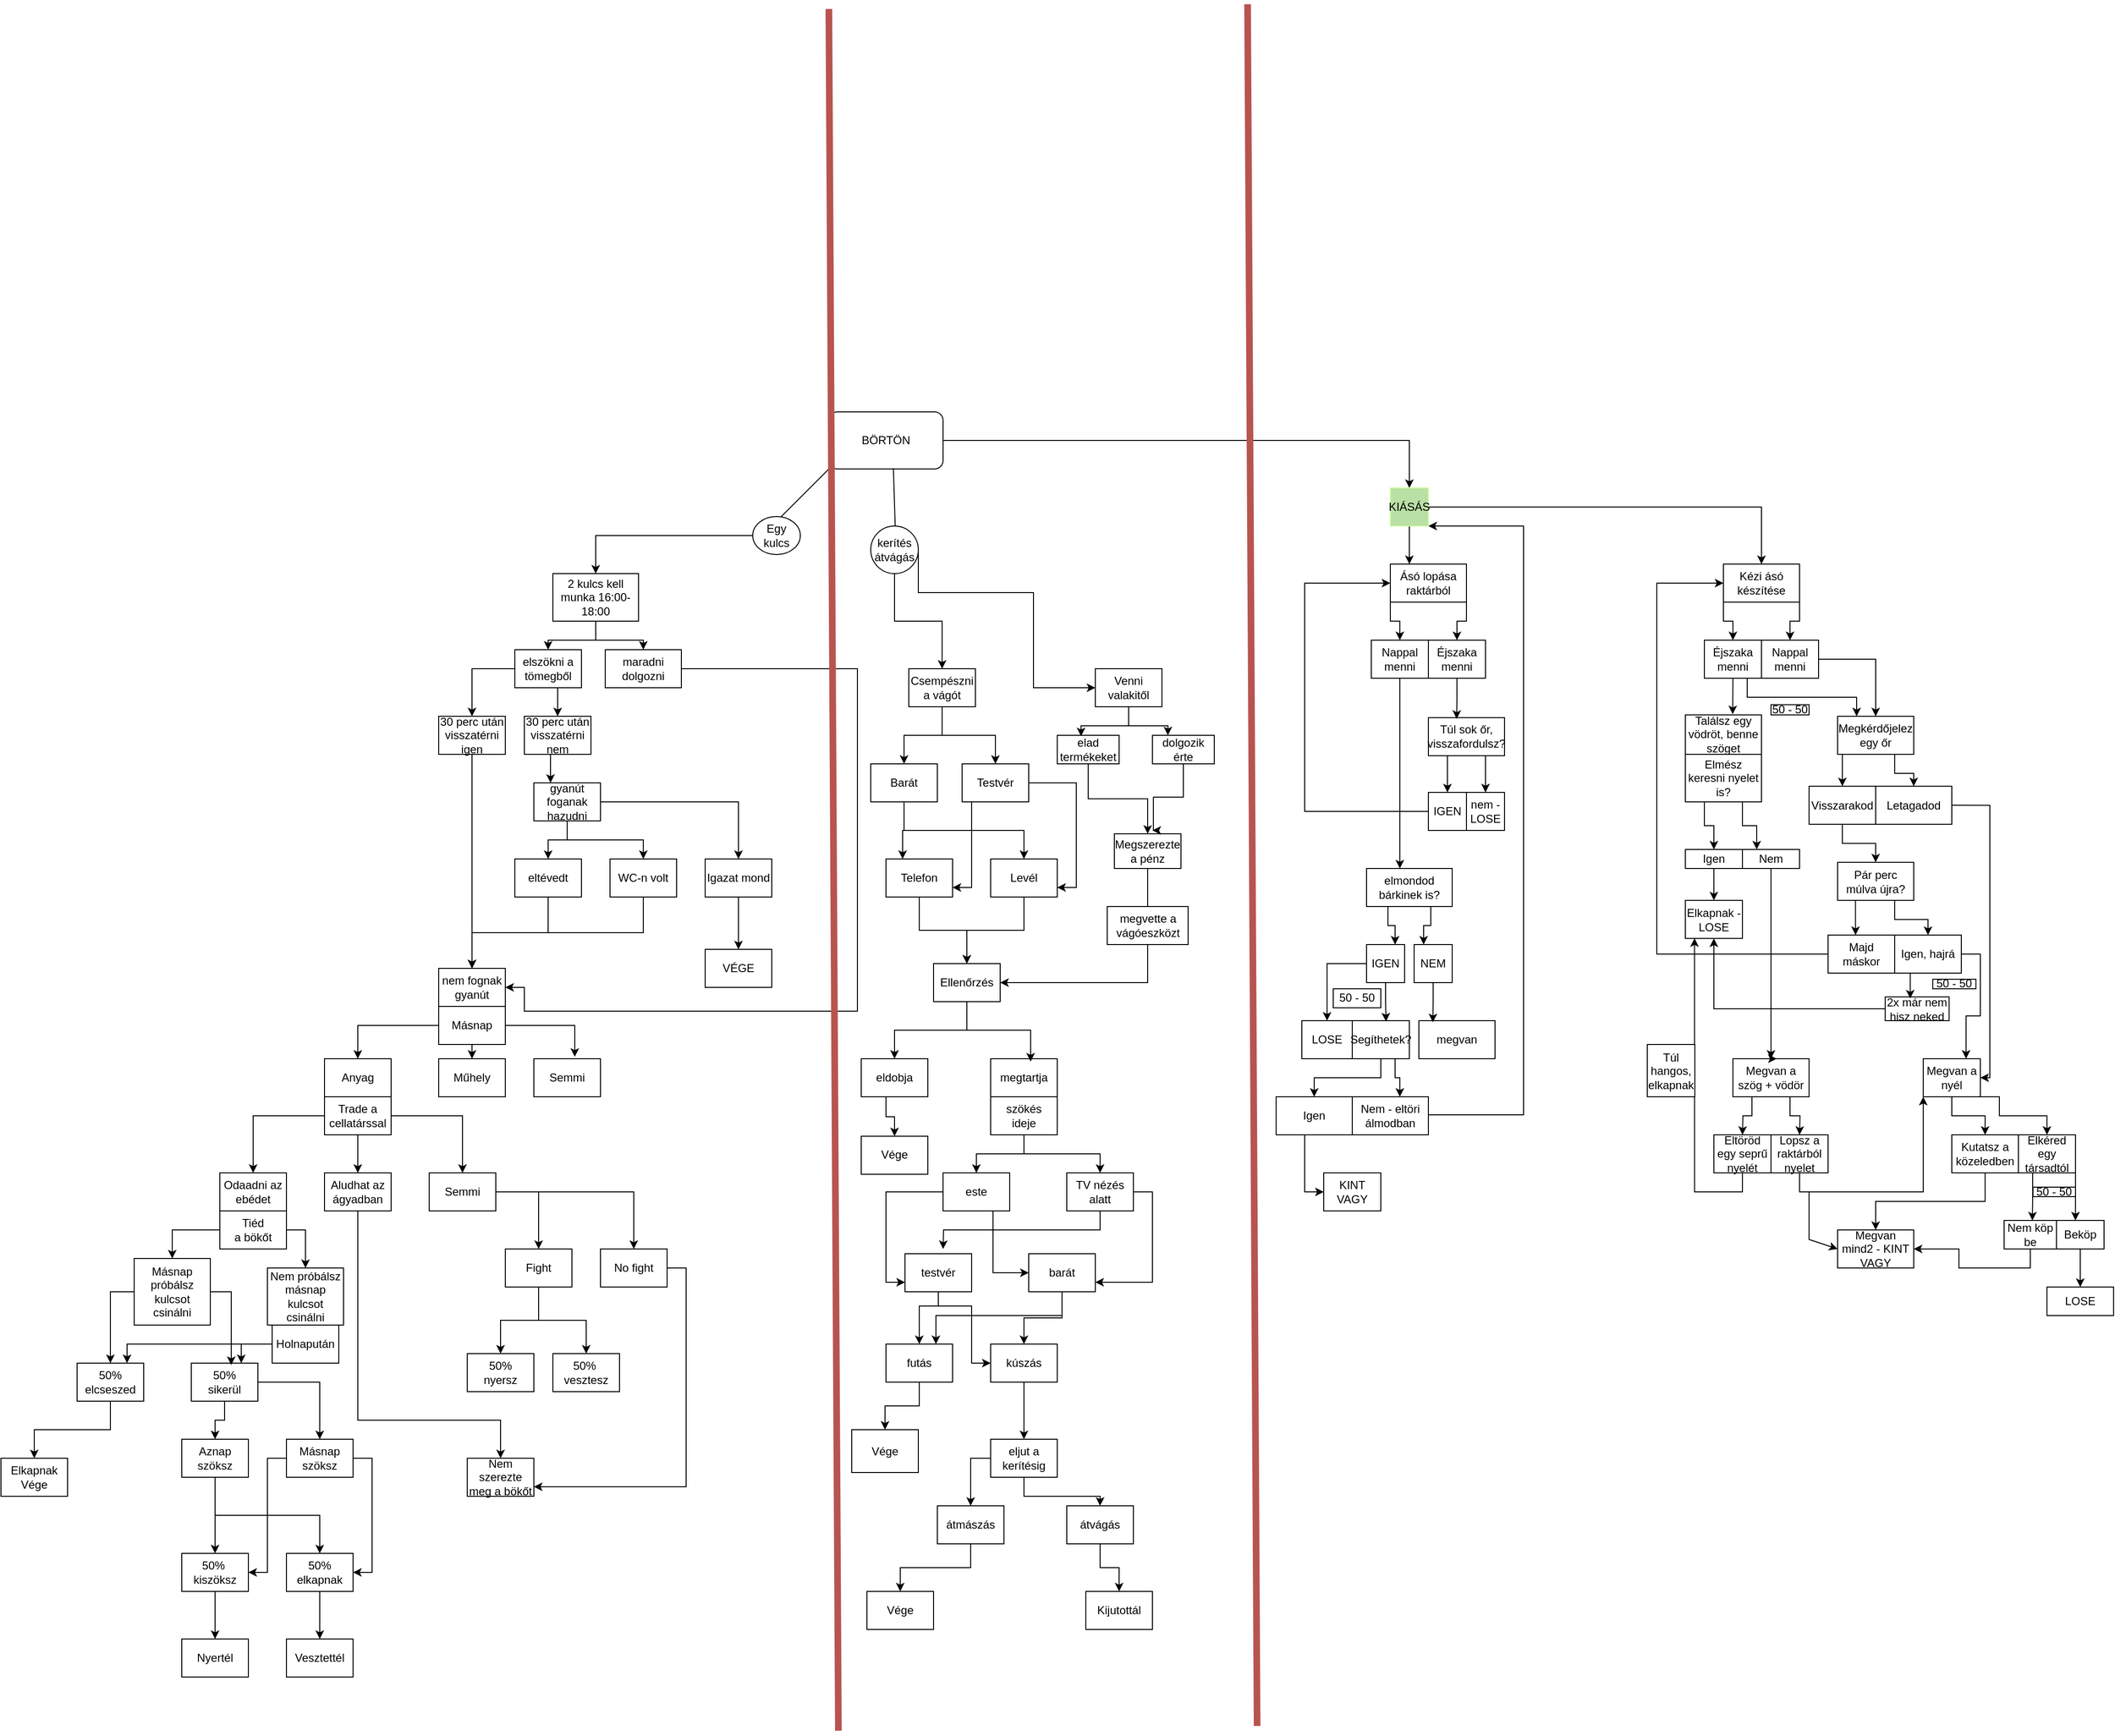 <mxfile version="22.0.7" type="device">
  <diagram name="1 oldal" id="RMf6y5_obdOdZjIeBnyi">
    <mxGraphModel dx="1706" dy="1959" grid="1" gridSize="10" guides="1" tooltips="1" connect="1" arrows="1" fold="1" page="1" pageScale="1" pageWidth="827" pageHeight="1169" math="0" shadow="0">
      <root>
        <mxCell id="0" />
        <mxCell id="1" parent="0" />
        <mxCell id="RZV11Bh1NO4c7f-Brt2T-11" style="edgeStyle=orthogonalEdgeStyle;rounded=0;orthogonalLoop=1;jettySize=auto;html=1;exitX=1;exitY=0.75;exitDx=0;exitDy=0;entryX=0.5;entryY=0;entryDx=0;entryDy=0;" parent="1" source="un-u-f8fUQM7BjyOaJRZ-424" target="KMo8AS0ZJu5sJgMPSJ-H-9" edge="1">
          <mxGeometry relative="1" as="geometry">
            <mxPoint x="460" y="-10" as="sourcePoint" />
            <mxPoint x="947" y="75.62" as="targetPoint" />
            <Array as="points">
              <mxPoint x="450" y="30" />
              <mxPoint x="940" y="30" />
            </Array>
          </mxGeometry>
        </mxCell>
        <mxCell id="un-u-f8fUQM7BjyOaJRZ-424" value="BÖRTÖN" style="rounded=1;whiteSpace=wrap;html=1;" parent="1" vertex="1">
          <mxGeometry x="330" width="120" height="60" as="geometry" />
        </mxCell>
        <mxCell id="un-u-f8fUQM7BjyOaJRZ-427" value="" style="endArrow=none;html=1;rounded=0;" parent="1" edge="1">
          <mxGeometry width="50" height="50" relative="1" as="geometry">
            <mxPoint x="280" y="110" as="sourcePoint" />
            <mxPoint x="330" y="60" as="targetPoint" />
          </mxGeometry>
        </mxCell>
        <mxCell id="ne0dGpzM1XJQtN-Q94vP-27" style="edgeStyle=orthogonalEdgeStyle;rounded=0;orthogonalLoop=1;jettySize=auto;html=1;exitX=0;exitY=0.5;exitDx=0;exitDy=0;entryX=0.5;entryY=0;entryDx=0;entryDy=0;" parent="1" source="un-u-f8fUQM7BjyOaJRZ-428" target="5e80ykowDUrw1KKTI-oJ-1" edge="1">
          <mxGeometry relative="1" as="geometry" />
        </mxCell>
        <mxCell id="un-u-f8fUQM7BjyOaJRZ-428" value="Egy kulcs" style="ellipse;whiteSpace=wrap;html=1;" parent="1" vertex="1">
          <mxGeometry x="250" y="110" width="50" height="40" as="geometry" />
        </mxCell>
        <mxCell id="un-u-f8fUQM7BjyOaJRZ-429" value="" style="endArrow=none;html=1;rounded=0;entryX=0.565;entryY=0.987;entryDx=0;entryDy=0;entryPerimeter=0;" parent="1" target="un-u-f8fUQM7BjyOaJRZ-424" edge="1">
          <mxGeometry width="50" height="50" relative="1" as="geometry">
            <mxPoint x="400" y="130" as="sourcePoint" />
            <mxPoint x="400" y="100" as="targetPoint" />
          </mxGeometry>
        </mxCell>
        <mxCell id="ne0dGpzM1XJQtN-Q94vP-72" style="edgeStyle=orthogonalEdgeStyle;rounded=0;orthogonalLoop=1;jettySize=auto;html=1;exitX=0.5;exitY=1;exitDx=0;exitDy=0;entryX=0.5;entryY=0;entryDx=0;entryDy=0;" parent="1" source="un-u-f8fUQM7BjyOaJRZ-431" target="ne0dGpzM1XJQtN-Q94vP-51" edge="1">
          <mxGeometry relative="1" as="geometry" />
        </mxCell>
        <mxCell id="ne0dGpzM1XJQtN-Q94vP-73" style="edgeStyle=orthogonalEdgeStyle;rounded=0;orthogonalLoop=1;jettySize=auto;html=1;exitX=1;exitY=0.5;exitDx=0;exitDy=0;" parent="1" source="un-u-f8fUQM7BjyOaJRZ-431" target="ne0dGpzM1XJQtN-Q94vP-50" edge="1">
          <mxGeometry relative="1" as="geometry">
            <Array as="points">
              <mxPoint x="424" y="190" />
              <mxPoint x="545" y="190" />
            </Array>
          </mxGeometry>
        </mxCell>
        <mxCell id="un-u-f8fUQM7BjyOaJRZ-431" value="kerítés&lt;br&gt;átvágás" style="ellipse;whiteSpace=wrap;html=1;aspect=fixed;" parent="1" vertex="1">
          <mxGeometry x="374" y="120" width="50" height="50" as="geometry" />
        </mxCell>
        <mxCell id="un-u-f8fUQM7BjyOaJRZ-457" value="" style="edgeStyle=orthogonalEdgeStyle;rounded=0;orthogonalLoop=1;jettySize=auto;html=1;" parent="1" edge="1">
          <mxGeometry relative="1" as="geometry">
            <mxPoint x="790" y="750.0" as="sourcePoint" />
          </mxGeometry>
        </mxCell>
        <mxCell id="ne0dGpzM1XJQtN-Q94vP-7" style="edgeStyle=orthogonalEdgeStyle;rounded=0;orthogonalLoop=1;jettySize=auto;html=1;exitX=0.5;exitY=1;exitDx=0;exitDy=0;" parent="1" source="5e80ykowDUrw1KKTI-oJ-1" target="5e80ykowDUrw1KKTI-oJ-9" edge="1">
          <mxGeometry relative="1" as="geometry" />
        </mxCell>
        <mxCell id="ne0dGpzM1XJQtN-Q94vP-8" style="edgeStyle=orthogonalEdgeStyle;rounded=0;orthogonalLoop=1;jettySize=auto;html=1;exitX=0.5;exitY=1;exitDx=0;exitDy=0;entryX=0.5;entryY=0;entryDx=0;entryDy=0;" parent="1" source="5e80ykowDUrw1KKTI-oJ-1" target="5e80ykowDUrw1KKTI-oJ-7" edge="1">
          <mxGeometry relative="1" as="geometry" />
        </mxCell>
        <mxCell id="5e80ykowDUrw1KKTI-oJ-1" value="2 kulcs kell&lt;br&gt;munka 16:00-18:00" style="rounded=0;whiteSpace=wrap;html=1;" parent="1" vertex="1">
          <mxGeometry x="40" y="170" width="90" height="50" as="geometry" />
        </mxCell>
        <mxCell id="5e80ykowDUrw1KKTI-oJ-14" style="edgeStyle=orthogonalEdgeStyle;rounded=0;orthogonalLoop=1;jettySize=auto;html=1;exitX=0.5;exitY=1;exitDx=0;exitDy=0;entryX=0.5;entryY=0;entryDx=0;entryDy=0;" parent="1" source="5e80ykowDUrw1KKTI-oJ-7" target="5e80ykowDUrw1KKTI-oJ-12" edge="1">
          <mxGeometry relative="1" as="geometry" />
        </mxCell>
        <mxCell id="ne0dGpzM1XJQtN-Q94vP-6" style="edgeStyle=orthogonalEdgeStyle;rounded=0;orthogonalLoop=1;jettySize=auto;html=1;exitX=0;exitY=0.5;exitDx=0;exitDy=0;entryX=0.5;entryY=0;entryDx=0;entryDy=0;" parent="1" source="5e80ykowDUrw1KKTI-oJ-7" target="5e80ykowDUrw1KKTI-oJ-11" edge="1">
          <mxGeometry relative="1" as="geometry" />
        </mxCell>
        <mxCell id="5e80ykowDUrw1KKTI-oJ-7" value="elszökni a tömegből" style="rounded=0;whiteSpace=wrap;html=1;" parent="1" vertex="1">
          <mxGeometry y="250" width="70" height="40" as="geometry" />
        </mxCell>
        <mxCell id="ne0dGpzM1XJQtN-Q94vP-61" style="edgeStyle=orthogonalEdgeStyle;rounded=0;orthogonalLoop=1;jettySize=auto;html=1;exitX=1;exitY=0.5;exitDx=0;exitDy=0;entryX=1;entryY=0.5;entryDx=0;entryDy=0;" parent="1" source="5e80ykowDUrw1KKTI-oJ-9" target="5e80ykowDUrw1KKTI-oJ-15" edge="1">
          <mxGeometry relative="1" as="geometry">
            <Array as="points">
              <mxPoint x="360" y="270" />
              <mxPoint x="360" y="630" />
              <mxPoint x="10" y="630" />
              <mxPoint x="10" y="605" />
            </Array>
          </mxGeometry>
        </mxCell>
        <mxCell id="5e80ykowDUrw1KKTI-oJ-9" value="maradni dolgozni" style="rounded=0;whiteSpace=wrap;html=1;" parent="1" vertex="1">
          <mxGeometry x="95" y="250" width="80" height="40" as="geometry" />
        </mxCell>
        <mxCell id="5e80ykowDUrw1KKTI-oJ-17" style="edgeStyle=orthogonalEdgeStyle;rounded=0;orthogonalLoop=1;jettySize=auto;html=1;exitX=0.5;exitY=1;exitDx=0;exitDy=0;" parent="1" source="5e80ykowDUrw1KKTI-oJ-11" target="5e80ykowDUrw1KKTI-oJ-15" edge="1">
          <mxGeometry relative="1" as="geometry" />
        </mxCell>
        <mxCell id="5e80ykowDUrw1KKTI-oJ-11" value="30 perc után visszatérni&lt;br&gt;igen" style="rounded=0;whiteSpace=wrap;html=1;" parent="1" vertex="1">
          <mxGeometry x="-80" y="320" width="70" height="40" as="geometry" />
        </mxCell>
        <mxCell id="5e80ykowDUrw1KKTI-oJ-19" style="edgeStyle=orthogonalEdgeStyle;rounded=0;orthogonalLoop=1;jettySize=auto;html=1;exitX=0.5;exitY=1;exitDx=0;exitDy=0;entryX=0.25;entryY=0;entryDx=0;entryDy=0;" parent="1" source="5e80ykowDUrw1KKTI-oJ-12" target="5e80ykowDUrw1KKTI-oJ-18" edge="1">
          <mxGeometry relative="1" as="geometry" />
        </mxCell>
        <mxCell id="5e80ykowDUrw1KKTI-oJ-12" value="30 perc után visszatérni&lt;br&gt;nem" style="rounded=0;whiteSpace=wrap;html=1;" parent="1" vertex="1">
          <mxGeometry x="10" y="320" width="70" height="40" as="geometry" />
        </mxCell>
        <mxCell id="5e80ykowDUrw1KKTI-oJ-15" value="nem fognak gyanút" style="rounded=0;whiteSpace=wrap;html=1;" parent="1" vertex="1">
          <mxGeometry x="-80" y="585" width="70" height="40" as="geometry" />
        </mxCell>
        <mxCell id="5e80ykowDUrw1KKTI-oJ-21" style="edgeStyle=orthogonalEdgeStyle;rounded=0;orthogonalLoop=1;jettySize=auto;html=1;exitX=0.5;exitY=1;exitDx=0;exitDy=0;entryX=0.5;entryY=0;entryDx=0;entryDy=0;" parent="1" source="5e80ykowDUrw1KKTI-oJ-18" target="5e80ykowDUrw1KKTI-oJ-20" edge="1">
          <mxGeometry relative="1" as="geometry" />
        </mxCell>
        <mxCell id="5e80ykowDUrw1KKTI-oJ-23" style="edgeStyle=orthogonalEdgeStyle;rounded=0;orthogonalLoop=1;jettySize=auto;html=1;exitX=0.5;exitY=1;exitDx=0;exitDy=0;entryX=0.5;entryY=0;entryDx=0;entryDy=0;" parent="1" source="5e80ykowDUrw1KKTI-oJ-18" target="5e80ykowDUrw1KKTI-oJ-22" edge="1">
          <mxGeometry relative="1" as="geometry" />
        </mxCell>
        <mxCell id="ne0dGpzM1XJQtN-Q94vP-2" style="edgeStyle=orthogonalEdgeStyle;rounded=0;orthogonalLoop=1;jettySize=auto;html=1;exitX=1;exitY=0.5;exitDx=0;exitDy=0;" parent="1" source="5e80ykowDUrw1KKTI-oJ-18" target="ne0dGpzM1XJQtN-Q94vP-1" edge="1">
          <mxGeometry relative="1" as="geometry" />
        </mxCell>
        <mxCell id="5e80ykowDUrw1KKTI-oJ-18" value="gyanút foganak&lt;br&gt;hazudni" style="rounded=0;whiteSpace=wrap;html=1;" parent="1" vertex="1">
          <mxGeometry x="20" y="390" width="70" height="40" as="geometry" />
        </mxCell>
        <mxCell id="ne0dGpzM1XJQtN-Q94vP-9" style="edgeStyle=orthogonalEdgeStyle;rounded=0;orthogonalLoop=1;jettySize=auto;html=1;exitX=0.5;exitY=1;exitDx=0;exitDy=0;entryX=0.5;entryY=0;entryDx=0;entryDy=0;" parent="1" source="5e80ykowDUrw1KKTI-oJ-20" target="5e80ykowDUrw1KKTI-oJ-15" edge="1">
          <mxGeometry relative="1" as="geometry" />
        </mxCell>
        <mxCell id="5e80ykowDUrw1KKTI-oJ-20" value="eltévedt" style="rounded=0;whiteSpace=wrap;html=1;" parent="1" vertex="1">
          <mxGeometry y="470" width="70" height="40" as="geometry" />
        </mxCell>
        <mxCell id="ne0dGpzM1XJQtN-Q94vP-10" style="edgeStyle=orthogonalEdgeStyle;rounded=0;orthogonalLoop=1;jettySize=auto;html=1;exitX=0.5;exitY=1;exitDx=0;exitDy=0;entryX=0.5;entryY=0;entryDx=0;entryDy=0;" parent="1" source="5e80ykowDUrw1KKTI-oJ-22" target="5e80ykowDUrw1KKTI-oJ-15" edge="1">
          <mxGeometry relative="1" as="geometry" />
        </mxCell>
        <mxCell id="5e80ykowDUrw1KKTI-oJ-22" value="WC-n volt" style="rounded=0;whiteSpace=wrap;html=1;" parent="1" vertex="1">
          <mxGeometry x="100" y="470" width="70" height="40" as="geometry" />
        </mxCell>
        <mxCell id="ne0dGpzM1XJQtN-Q94vP-4" style="edgeStyle=orthogonalEdgeStyle;rounded=0;orthogonalLoop=1;jettySize=auto;html=1;exitX=0.5;exitY=1;exitDx=0;exitDy=0;entryX=0.5;entryY=0;entryDx=0;entryDy=0;" parent="1" source="ne0dGpzM1XJQtN-Q94vP-1" target="ne0dGpzM1XJQtN-Q94vP-3" edge="1">
          <mxGeometry relative="1" as="geometry" />
        </mxCell>
        <mxCell id="ne0dGpzM1XJQtN-Q94vP-1" value="Igazat mond" style="rounded=0;whiteSpace=wrap;html=1;" parent="1" vertex="1">
          <mxGeometry x="200" y="470" width="70" height="40" as="geometry" />
        </mxCell>
        <mxCell id="ne0dGpzM1XJQtN-Q94vP-3" value="VÉGE" style="rounded=0;whiteSpace=wrap;html=1;" parent="1" vertex="1">
          <mxGeometry x="200" y="565" width="70" height="40" as="geometry" />
        </mxCell>
        <mxCell id="ne0dGpzM1XJQtN-Q94vP-15" style="edgeStyle=orthogonalEdgeStyle;rounded=0;orthogonalLoop=1;jettySize=auto;html=1;exitX=0.5;exitY=1;exitDx=0;exitDy=0;entryX=0.5;entryY=0;entryDx=0;entryDy=0;" parent="1" source="ne0dGpzM1XJQtN-Q94vP-11" target="ne0dGpzM1XJQtN-Q94vP-13" edge="1">
          <mxGeometry relative="1" as="geometry" />
        </mxCell>
        <mxCell id="ne0dGpzM1XJQtN-Q94vP-17" style="edgeStyle=orthogonalEdgeStyle;rounded=0;orthogonalLoop=1;jettySize=auto;html=1;exitX=0;exitY=0.5;exitDx=0;exitDy=0;entryX=0.5;entryY=0;entryDx=0;entryDy=0;" parent="1" source="ne0dGpzM1XJQtN-Q94vP-11" target="ne0dGpzM1XJQtN-Q94vP-14" edge="1">
          <mxGeometry relative="1" as="geometry" />
        </mxCell>
        <mxCell id="ne0dGpzM1XJQtN-Q94vP-11" value="Másnap" style="rounded=0;whiteSpace=wrap;html=1;" parent="1" vertex="1">
          <mxGeometry x="-80" y="625" width="70" height="40" as="geometry" />
        </mxCell>
        <mxCell id="ne0dGpzM1XJQtN-Q94vP-12" value="Semmi" style="rounded=0;whiteSpace=wrap;html=1;" parent="1" vertex="1">
          <mxGeometry x="20" y="680" width="70" height="40" as="geometry" />
        </mxCell>
        <mxCell id="ne0dGpzM1XJQtN-Q94vP-13" value="Műhely" style="rounded=0;whiteSpace=wrap;html=1;" parent="1" vertex="1">
          <mxGeometry x="-80" y="680" width="70" height="40" as="geometry" />
        </mxCell>
        <mxCell id="ne0dGpzM1XJQtN-Q94vP-14" value="Anyag" style="rounded=0;whiteSpace=wrap;html=1;" parent="1" vertex="1">
          <mxGeometry x="-200" y="680" width="70" height="40" as="geometry" />
        </mxCell>
        <mxCell id="ne0dGpzM1XJQtN-Q94vP-18" style="edgeStyle=orthogonalEdgeStyle;rounded=0;orthogonalLoop=1;jettySize=auto;html=1;exitX=1;exitY=0.5;exitDx=0;exitDy=0;entryX=0.614;entryY=-0.05;entryDx=0;entryDy=0;entryPerimeter=0;" parent="1" source="ne0dGpzM1XJQtN-Q94vP-11" target="ne0dGpzM1XJQtN-Q94vP-12" edge="1">
          <mxGeometry relative="1" as="geometry" />
        </mxCell>
        <mxCell id="ne0dGpzM1XJQtN-Q94vP-23" style="edgeStyle=orthogonalEdgeStyle;rounded=0;orthogonalLoop=1;jettySize=auto;html=1;exitX=0;exitY=0.5;exitDx=0;exitDy=0;entryX=0.5;entryY=0;entryDx=0;entryDy=0;" parent="1" source="ne0dGpzM1XJQtN-Q94vP-19" target="ne0dGpzM1XJQtN-Q94vP-20" edge="1">
          <mxGeometry relative="1" as="geometry" />
        </mxCell>
        <mxCell id="ne0dGpzM1XJQtN-Q94vP-24" style="edgeStyle=orthogonalEdgeStyle;rounded=0;orthogonalLoop=1;jettySize=auto;html=1;exitX=1;exitY=0.5;exitDx=0;exitDy=0;entryX=0.5;entryY=0;entryDx=0;entryDy=0;" parent="1" source="ne0dGpzM1XJQtN-Q94vP-19" target="ne0dGpzM1XJQtN-Q94vP-22" edge="1">
          <mxGeometry relative="1" as="geometry" />
        </mxCell>
        <mxCell id="ne0dGpzM1XJQtN-Q94vP-25" style="edgeStyle=orthogonalEdgeStyle;rounded=0;orthogonalLoop=1;jettySize=auto;html=1;exitX=0.5;exitY=1;exitDx=0;exitDy=0;" parent="1" source="ne0dGpzM1XJQtN-Q94vP-19" target="ne0dGpzM1XJQtN-Q94vP-21" edge="1">
          <mxGeometry relative="1" as="geometry" />
        </mxCell>
        <mxCell id="ne0dGpzM1XJQtN-Q94vP-19" value="Trade a cellatárssal" style="rounded=0;whiteSpace=wrap;html=1;" parent="1" vertex="1">
          <mxGeometry x="-200" y="720" width="70" height="40" as="geometry" />
        </mxCell>
        <mxCell id="ne0dGpzM1XJQtN-Q94vP-20" value="Odaadni az ebédet" style="rounded=0;whiteSpace=wrap;html=1;" parent="1" vertex="1">
          <mxGeometry x="-310" y="800" width="70" height="40" as="geometry" />
        </mxCell>
        <mxCell id="ne0dGpzM1XJQtN-Q94vP-66" style="edgeStyle=orthogonalEdgeStyle;rounded=0;orthogonalLoop=1;jettySize=auto;html=1;exitX=0.5;exitY=1;exitDx=0;exitDy=0;" parent="1" source="ne0dGpzM1XJQtN-Q94vP-21" target="ne0dGpzM1XJQtN-Q94vP-54" edge="1">
          <mxGeometry relative="1" as="geometry">
            <Array as="points">
              <mxPoint x="-165" y="1060" />
              <mxPoint x="-15" y="1060" />
            </Array>
          </mxGeometry>
        </mxCell>
        <mxCell id="ne0dGpzM1XJQtN-Q94vP-21" value="Aludhat az ágyadban" style="rounded=0;whiteSpace=wrap;html=1;" parent="1" vertex="1">
          <mxGeometry x="-200" y="800" width="70" height="40" as="geometry" />
        </mxCell>
        <mxCell id="ne0dGpzM1XJQtN-Q94vP-62" style="edgeStyle=orthogonalEdgeStyle;rounded=0;orthogonalLoop=1;jettySize=auto;html=1;exitX=1;exitY=0.5;exitDx=0;exitDy=0;entryX=0.5;entryY=0;entryDx=0;entryDy=0;" parent="1" source="ne0dGpzM1XJQtN-Q94vP-22" target="ne0dGpzM1XJQtN-Q94vP-58" edge="1">
          <mxGeometry relative="1" as="geometry" />
        </mxCell>
        <mxCell id="ne0dGpzM1XJQtN-Q94vP-63" style="edgeStyle=orthogonalEdgeStyle;rounded=0;orthogonalLoop=1;jettySize=auto;html=1;exitX=1;exitY=0.5;exitDx=0;exitDy=0;entryX=0.5;entryY=0;entryDx=0;entryDy=0;" parent="1" source="ne0dGpzM1XJQtN-Q94vP-22" target="ne0dGpzM1XJQtN-Q94vP-57" edge="1">
          <mxGeometry relative="1" as="geometry" />
        </mxCell>
        <mxCell id="ne0dGpzM1XJQtN-Q94vP-22" value="Semmi" style="rounded=0;whiteSpace=wrap;html=1;" parent="1" vertex="1">
          <mxGeometry x="-90" y="800" width="70" height="40" as="geometry" />
        </mxCell>
        <mxCell id="ne0dGpzM1XJQtN-Q94vP-30" style="edgeStyle=orthogonalEdgeStyle;rounded=0;orthogonalLoop=1;jettySize=auto;html=1;exitX=0;exitY=0.5;exitDx=0;exitDy=0;entryX=0.5;entryY=0;entryDx=0;entryDy=0;" parent="1" source="ne0dGpzM1XJQtN-Q94vP-26" target="ne0dGpzM1XJQtN-Q94vP-28" edge="1">
          <mxGeometry relative="1" as="geometry" />
        </mxCell>
        <mxCell id="ne0dGpzM1XJQtN-Q94vP-31" style="edgeStyle=orthogonalEdgeStyle;rounded=0;orthogonalLoop=1;jettySize=auto;html=1;exitX=1;exitY=0.5;exitDx=0;exitDy=0;" parent="1" source="ne0dGpzM1XJQtN-Q94vP-26" target="ne0dGpzM1XJQtN-Q94vP-29" edge="1">
          <mxGeometry relative="1" as="geometry" />
        </mxCell>
        <mxCell id="ne0dGpzM1XJQtN-Q94vP-26" value="Tiéd&lt;br&gt;a bökőt" style="rounded=0;whiteSpace=wrap;html=1;" parent="1" vertex="1">
          <mxGeometry x="-310" y="840" width="70" height="40" as="geometry" />
        </mxCell>
        <mxCell id="ne0dGpzM1XJQtN-Q94vP-38" style="edgeStyle=orthogonalEdgeStyle;rounded=0;orthogonalLoop=1;jettySize=auto;html=1;exitX=0;exitY=0.5;exitDx=0;exitDy=0;entryX=0.5;entryY=0;entryDx=0;entryDy=0;" parent="1" source="ne0dGpzM1XJQtN-Q94vP-28" target="ne0dGpzM1XJQtN-Q94vP-37" edge="1">
          <mxGeometry relative="1" as="geometry" />
        </mxCell>
        <mxCell id="ne0dGpzM1XJQtN-Q94vP-28" value="Másnap próbálsz kulcsot csinálni" style="rounded=0;whiteSpace=wrap;html=1;" parent="1" vertex="1">
          <mxGeometry x="-400" y="890" width="80" height="70" as="geometry" />
        </mxCell>
        <mxCell id="ne0dGpzM1XJQtN-Q94vP-29" value="Nem próbálsz másnap kulcsot csinálni" style="rounded=0;whiteSpace=wrap;html=1;" parent="1" vertex="1">
          <mxGeometry x="-260" y="900" width="80" height="60" as="geometry" />
        </mxCell>
        <mxCell id="ne0dGpzM1XJQtN-Q94vP-32" value="Nyertél" style="rounded=0;whiteSpace=wrap;html=1;" parent="1" vertex="1">
          <mxGeometry x="-350" y="1290" width="70" height="40" as="geometry" />
        </mxCell>
        <mxCell id="ne0dGpzM1XJQtN-Q94vP-60" style="edgeStyle=orthogonalEdgeStyle;rounded=0;orthogonalLoop=1;jettySize=auto;html=1;exitX=0.5;exitY=1;exitDx=0;exitDy=0;" parent="1" source="ne0dGpzM1XJQtN-Q94vP-33" target="ne0dGpzM1XJQtN-Q94vP-59" edge="1">
          <mxGeometry relative="1" as="geometry" />
        </mxCell>
        <mxCell id="ne0dGpzM1XJQtN-Q94vP-33" value="50%&lt;br&gt;elkapnak" style="rounded=0;whiteSpace=wrap;html=1;" parent="1" vertex="1">
          <mxGeometry x="-240" y="1200" width="70" height="40" as="geometry" />
        </mxCell>
        <mxCell id="ne0dGpzM1XJQtN-Q94vP-49" style="edgeStyle=orthogonalEdgeStyle;rounded=0;orthogonalLoop=1;jettySize=auto;html=1;exitX=0.5;exitY=1;exitDx=0;exitDy=0;entryX=0.5;entryY=0;entryDx=0;entryDy=0;" parent="1" source="ne0dGpzM1XJQtN-Q94vP-34" target="ne0dGpzM1XJQtN-Q94vP-32" edge="1">
          <mxGeometry relative="1" as="geometry" />
        </mxCell>
        <mxCell id="ne0dGpzM1XJQtN-Q94vP-34" value="50%&amp;nbsp;&lt;br&gt;kiszöksz" style="rounded=0;whiteSpace=wrap;html=1;" parent="1" vertex="1">
          <mxGeometry x="-350" y="1200" width="70" height="40" as="geometry" />
        </mxCell>
        <mxCell id="ne0dGpzM1XJQtN-Q94vP-47" style="edgeStyle=orthogonalEdgeStyle;rounded=0;orthogonalLoop=1;jettySize=auto;html=1;exitX=1;exitY=0.5;exitDx=0;exitDy=0;entryX=1;entryY=0.5;entryDx=0;entryDy=0;" parent="1" source="ne0dGpzM1XJQtN-Q94vP-35" target="ne0dGpzM1XJQtN-Q94vP-33" edge="1">
          <mxGeometry relative="1" as="geometry" />
        </mxCell>
        <mxCell id="ne0dGpzM1XJQtN-Q94vP-48" style="edgeStyle=orthogonalEdgeStyle;rounded=0;orthogonalLoop=1;jettySize=auto;html=1;exitX=0;exitY=0.5;exitDx=0;exitDy=0;entryX=1;entryY=0.5;entryDx=0;entryDy=0;" parent="1" source="ne0dGpzM1XJQtN-Q94vP-35" target="ne0dGpzM1XJQtN-Q94vP-34" edge="1">
          <mxGeometry relative="1" as="geometry" />
        </mxCell>
        <mxCell id="ne0dGpzM1XJQtN-Q94vP-35" value="Másnap szöksz" style="rounded=0;whiteSpace=wrap;html=1;" parent="1" vertex="1">
          <mxGeometry x="-240" y="1080" width="70" height="40" as="geometry" />
        </mxCell>
        <mxCell id="ne0dGpzM1XJQtN-Q94vP-41" style="edgeStyle=orthogonalEdgeStyle;rounded=0;orthogonalLoop=1;jettySize=auto;html=1;exitX=0.5;exitY=1;exitDx=0;exitDy=0;entryX=0.5;entryY=0;entryDx=0;entryDy=0;" parent="1" source="ne0dGpzM1XJQtN-Q94vP-36" target="ne0dGpzM1XJQtN-Q94vP-40" edge="1">
          <mxGeometry relative="1" as="geometry" />
        </mxCell>
        <mxCell id="ne0dGpzM1XJQtN-Q94vP-42" style="edgeStyle=orthogonalEdgeStyle;rounded=0;orthogonalLoop=1;jettySize=auto;html=1;exitX=1;exitY=0.5;exitDx=0;exitDy=0;entryX=0.5;entryY=0;entryDx=0;entryDy=0;" parent="1" source="ne0dGpzM1XJQtN-Q94vP-36" target="ne0dGpzM1XJQtN-Q94vP-35" edge="1">
          <mxGeometry relative="1" as="geometry" />
        </mxCell>
        <mxCell id="ne0dGpzM1XJQtN-Q94vP-36" value="50% &lt;br&gt;sikerül" style="rounded=0;whiteSpace=wrap;html=1;" parent="1" vertex="1">
          <mxGeometry x="-340" y="1000" width="70" height="40" as="geometry" />
        </mxCell>
        <mxCell id="ne0dGpzM1XJQtN-Q94vP-71" style="edgeStyle=orthogonalEdgeStyle;rounded=0;orthogonalLoop=1;jettySize=auto;html=1;exitX=0.5;exitY=1;exitDx=0;exitDy=0;entryX=0.5;entryY=0;entryDx=0;entryDy=0;" parent="1" source="ne0dGpzM1XJQtN-Q94vP-37" target="ne0dGpzM1XJQtN-Q94vP-52" edge="1">
          <mxGeometry relative="1" as="geometry" />
        </mxCell>
        <mxCell id="ne0dGpzM1XJQtN-Q94vP-37" value="50% elcseszed" style="rounded=0;whiteSpace=wrap;html=1;" parent="1" vertex="1">
          <mxGeometry x="-460" y="1000" width="70" height="40" as="geometry" />
        </mxCell>
        <mxCell id="ne0dGpzM1XJQtN-Q94vP-39" style="edgeStyle=orthogonalEdgeStyle;rounded=0;orthogonalLoop=1;jettySize=auto;html=1;exitX=1;exitY=0.5;exitDx=0;exitDy=0;entryX=0.6;entryY=0.05;entryDx=0;entryDy=0;entryPerimeter=0;" parent="1" source="ne0dGpzM1XJQtN-Q94vP-28" target="ne0dGpzM1XJQtN-Q94vP-36" edge="1">
          <mxGeometry relative="1" as="geometry" />
        </mxCell>
        <mxCell id="ne0dGpzM1XJQtN-Q94vP-43" style="edgeStyle=orthogonalEdgeStyle;rounded=0;orthogonalLoop=1;jettySize=auto;html=1;exitX=0.5;exitY=1;exitDx=0;exitDy=0;entryX=0.5;entryY=0;entryDx=0;entryDy=0;" parent="1" source="ne0dGpzM1XJQtN-Q94vP-40" target="ne0dGpzM1XJQtN-Q94vP-34" edge="1">
          <mxGeometry relative="1" as="geometry" />
        </mxCell>
        <mxCell id="ne0dGpzM1XJQtN-Q94vP-46" style="edgeStyle=orthogonalEdgeStyle;rounded=0;orthogonalLoop=1;jettySize=auto;html=1;exitX=0.5;exitY=1;exitDx=0;exitDy=0;entryX=0.5;entryY=0;entryDx=0;entryDy=0;" parent="1" source="ne0dGpzM1XJQtN-Q94vP-40" target="ne0dGpzM1XJQtN-Q94vP-33" edge="1">
          <mxGeometry relative="1" as="geometry" />
        </mxCell>
        <mxCell id="ne0dGpzM1XJQtN-Q94vP-40" value="Aznap szöksz" style="rounded=0;whiteSpace=wrap;html=1;" parent="1" vertex="1">
          <mxGeometry x="-350" y="1080" width="70" height="40" as="geometry" />
        </mxCell>
        <mxCell id="gp6-UZoYG2RADcg68hWr-12" style="edgeStyle=orthogonalEdgeStyle;rounded=0;orthogonalLoop=1;jettySize=auto;html=1;exitX=0.5;exitY=1;exitDx=0;exitDy=0;entryX=0.25;entryY=0;entryDx=0;entryDy=0;" edge="1" parent="1" source="ne0dGpzM1XJQtN-Q94vP-50" target="gp6-UZoYG2RADcg68hWr-7">
          <mxGeometry relative="1" as="geometry" />
        </mxCell>
        <mxCell id="ne0dGpzM1XJQtN-Q94vP-50" value="Venni valakitől" style="rounded=0;whiteSpace=wrap;html=1;" parent="1" vertex="1">
          <mxGeometry x="610" y="270" width="70" height="40" as="geometry" />
        </mxCell>
        <mxCell id="ne0dGpzM1XJQtN-Q94vP-90" style="edgeStyle=orthogonalEdgeStyle;rounded=0;orthogonalLoop=1;jettySize=auto;html=1;exitX=0.5;exitY=1;exitDx=0;exitDy=0;entryX=0.5;entryY=0;entryDx=0;entryDy=0;" parent="1" source="ne0dGpzM1XJQtN-Q94vP-51" target="ne0dGpzM1XJQtN-Q94vP-88" edge="1">
          <mxGeometry relative="1" as="geometry" />
        </mxCell>
        <mxCell id="ne0dGpzM1XJQtN-Q94vP-91" style="edgeStyle=orthogonalEdgeStyle;rounded=0;orthogonalLoop=1;jettySize=auto;html=1;exitX=0.5;exitY=1;exitDx=0;exitDy=0;entryX=0.5;entryY=0;entryDx=0;entryDy=0;" parent="1" source="ne0dGpzM1XJQtN-Q94vP-51" target="ne0dGpzM1XJQtN-Q94vP-87" edge="1">
          <mxGeometry relative="1" as="geometry" />
        </mxCell>
        <mxCell id="ne0dGpzM1XJQtN-Q94vP-51" value="Csempészni a vágót" style="rounded=0;whiteSpace=wrap;html=1;" parent="1" vertex="1">
          <mxGeometry x="414" y="270" width="70" height="40" as="geometry" />
        </mxCell>
        <mxCell id="ne0dGpzM1XJQtN-Q94vP-52" value="Elkapnak&lt;br&gt;Vége" style="rounded=0;whiteSpace=wrap;html=1;" parent="1" vertex="1">
          <mxGeometry x="-540" y="1100" width="70" height="40" as="geometry" />
        </mxCell>
        <mxCell id="ne0dGpzM1XJQtN-Q94vP-68" style="edgeStyle=orthogonalEdgeStyle;rounded=0;orthogonalLoop=1;jettySize=auto;html=1;exitX=0;exitY=0.5;exitDx=0;exitDy=0;entryX=0.75;entryY=0;entryDx=0;entryDy=0;" parent="1" source="ne0dGpzM1XJQtN-Q94vP-53" target="ne0dGpzM1XJQtN-Q94vP-37" edge="1">
          <mxGeometry relative="1" as="geometry" />
        </mxCell>
        <mxCell id="ne0dGpzM1XJQtN-Q94vP-70" style="edgeStyle=orthogonalEdgeStyle;rounded=0;orthogonalLoop=1;jettySize=auto;html=1;exitX=0;exitY=0.5;exitDx=0;exitDy=0;entryX=0.75;entryY=0;entryDx=0;entryDy=0;" parent="1" source="ne0dGpzM1XJQtN-Q94vP-53" target="ne0dGpzM1XJQtN-Q94vP-36" edge="1">
          <mxGeometry relative="1" as="geometry" />
        </mxCell>
        <mxCell id="ne0dGpzM1XJQtN-Q94vP-53" value="Holnapután" style="rounded=0;whiteSpace=wrap;html=1;" parent="1" vertex="1">
          <mxGeometry x="-255" y="960" width="70" height="40" as="geometry" />
        </mxCell>
        <mxCell id="ne0dGpzM1XJQtN-Q94vP-54" value="Nem szerezte meg a bökőt" style="rounded=0;whiteSpace=wrap;html=1;" parent="1" vertex="1">
          <mxGeometry x="-50" y="1100" width="70" height="40" as="geometry" />
        </mxCell>
        <mxCell id="ne0dGpzM1XJQtN-Q94vP-55" value="50%&amp;nbsp;&lt;br&gt;vesztesz" style="rounded=0;whiteSpace=wrap;html=1;" parent="1" vertex="1">
          <mxGeometry x="40" y="990" width="70" height="40" as="geometry" />
        </mxCell>
        <mxCell id="ne0dGpzM1XJQtN-Q94vP-56" value="50%&lt;br&gt;nyersz" style="rounded=0;whiteSpace=wrap;html=1;" parent="1" vertex="1">
          <mxGeometry x="-50" y="990" width="70" height="40" as="geometry" />
        </mxCell>
        <mxCell id="ne0dGpzM1XJQtN-Q94vP-67" style="edgeStyle=orthogonalEdgeStyle;rounded=0;orthogonalLoop=1;jettySize=auto;html=1;exitX=1;exitY=0.5;exitDx=0;exitDy=0;entryX=1;entryY=0.75;entryDx=0;entryDy=0;" parent="1" source="ne0dGpzM1XJQtN-Q94vP-57" target="ne0dGpzM1XJQtN-Q94vP-54" edge="1">
          <mxGeometry relative="1" as="geometry" />
        </mxCell>
        <mxCell id="ne0dGpzM1XJQtN-Q94vP-57" value="No fight" style="rounded=0;whiteSpace=wrap;html=1;" parent="1" vertex="1">
          <mxGeometry x="90" y="880" width="70" height="40" as="geometry" />
        </mxCell>
        <mxCell id="ne0dGpzM1XJQtN-Q94vP-64" style="edgeStyle=orthogonalEdgeStyle;rounded=0;orthogonalLoop=1;jettySize=auto;html=1;exitX=0.5;exitY=1;exitDx=0;exitDy=0;entryX=0.5;entryY=0;entryDx=0;entryDy=0;" parent="1" source="ne0dGpzM1XJQtN-Q94vP-58" target="ne0dGpzM1XJQtN-Q94vP-56" edge="1">
          <mxGeometry relative="1" as="geometry" />
        </mxCell>
        <mxCell id="ne0dGpzM1XJQtN-Q94vP-65" style="edgeStyle=orthogonalEdgeStyle;rounded=0;orthogonalLoop=1;jettySize=auto;html=1;exitX=0.5;exitY=1;exitDx=0;exitDy=0;" parent="1" source="ne0dGpzM1XJQtN-Q94vP-58" target="ne0dGpzM1XJQtN-Q94vP-55" edge="1">
          <mxGeometry relative="1" as="geometry" />
        </mxCell>
        <mxCell id="ne0dGpzM1XJQtN-Q94vP-58" value="Fight" style="rounded=0;whiteSpace=wrap;html=1;" parent="1" vertex="1">
          <mxGeometry x="-10" y="880" width="70" height="40" as="geometry" />
        </mxCell>
        <mxCell id="ne0dGpzM1XJQtN-Q94vP-59" value="Vesztettél" style="rounded=0;whiteSpace=wrap;html=1;" parent="1" vertex="1">
          <mxGeometry x="-240" y="1290" width="70" height="40" as="geometry" />
        </mxCell>
        <mxCell id="ne0dGpzM1XJQtN-Q94vP-69" style="edgeStyle=orthogonalEdgeStyle;rounded=0;orthogonalLoop=1;jettySize=auto;html=1;exitX=0.5;exitY=1;exitDx=0;exitDy=0;" parent="1" source="ne0dGpzM1XJQtN-Q94vP-53" target="ne0dGpzM1XJQtN-Q94vP-53" edge="1">
          <mxGeometry relative="1" as="geometry" />
        </mxCell>
        <mxCell id="ne0dGpzM1XJQtN-Q94vP-113" style="edgeStyle=orthogonalEdgeStyle;rounded=0;orthogonalLoop=1;jettySize=auto;html=1;exitX=0.5;exitY=1;exitDx=0;exitDy=0;entryX=0.5;entryY=0;entryDx=0;entryDy=0;" parent="1" source="ne0dGpzM1XJQtN-Q94vP-74" target="ne0dGpzM1XJQtN-Q94vP-75" edge="1">
          <mxGeometry relative="1" as="geometry" />
        </mxCell>
        <mxCell id="ne0dGpzM1XJQtN-Q94vP-116" style="edgeStyle=orthogonalEdgeStyle;rounded=0;orthogonalLoop=1;jettySize=auto;html=1;exitX=0.5;exitY=1;exitDx=0;exitDy=0;entryX=0.75;entryY=0;entryDx=0;entryDy=0;" parent="1" source="ne0dGpzM1XJQtN-Q94vP-74" target="ne0dGpzM1XJQtN-Q94vP-76" edge="1">
          <mxGeometry relative="1" as="geometry">
            <Array as="points">
              <mxPoint x="575" y="950" />
              <mxPoint x="443" y="950" />
            </Array>
          </mxGeometry>
        </mxCell>
        <mxCell id="ne0dGpzM1XJQtN-Q94vP-74" value="barát" style="rounded=0;whiteSpace=wrap;html=1;" parent="1" vertex="1">
          <mxGeometry x="540" y="885" width="70" height="40" as="geometry" />
        </mxCell>
        <mxCell id="ne0dGpzM1XJQtN-Q94vP-120" style="edgeStyle=orthogonalEdgeStyle;rounded=0;orthogonalLoop=1;jettySize=auto;html=1;exitX=0.5;exitY=1;exitDx=0;exitDy=0;entryX=0.5;entryY=0;entryDx=0;entryDy=0;" parent="1" source="ne0dGpzM1XJQtN-Q94vP-75" target="ne0dGpzM1XJQtN-Q94vP-117" edge="1">
          <mxGeometry relative="1" as="geometry" />
        </mxCell>
        <mxCell id="ne0dGpzM1XJQtN-Q94vP-75" value="kúszás" style="rounded=0;whiteSpace=wrap;html=1;" parent="1" vertex="1">
          <mxGeometry x="500" y="980" width="70" height="40" as="geometry" />
        </mxCell>
        <mxCell id="ne0dGpzM1XJQtN-Q94vP-119" style="edgeStyle=orthogonalEdgeStyle;rounded=0;orthogonalLoop=1;jettySize=auto;html=1;exitX=0.5;exitY=1;exitDx=0;exitDy=0;entryX=0.5;entryY=0;entryDx=0;entryDy=0;" parent="1" source="ne0dGpzM1XJQtN-Q94vP-76" target="ne0dGpzM1XJQtN-Q94vP-118" edge="1">
          <mxGeometry relative="1" as="geometry" />
        </mxCell>
        <mxCell id="ne0dGpzM1XJQtN-Q94vP-76" value="futás" style="rounded=0;whiteSpace=wrap;html=1;" parent="1" vertex="1">
          <mxGeometry x="390" y="980" width="70" height="40" as="geometry" />
        </mxCell>
        <mxCell id="ne0dGpzM1XJQtN-Q94vP-114" style="edgeStyle=orthogonalEdgeStyle;rounded=0;orthogonalLoop=1;jettySize=auto;html=1;exitX=0.5;exitY=1;exitDx=0;exitDy=0;entryX=0;entryY=0.5;entryDx=0;entryDy=0;" parent="1" source="ne0dGpzM1XJQtN-Q94vP-77" target="ne0dGpzM1XJQtN-Q94vP-75" edge="1">
          <mxGeometry relative="1" as="geometry">
            <Array as="points">
              <mxPoint x="445" y="940" />
              <mxPoint x="480" y="940" />
              <mxPoint x="480" y="1000" />
            </Array>
          </mxGeometry>
        </mxCell>
        <mxCell id="ne0dGpzM1XJQtN-Q94vP-115" style="edgeStyle=orthogonalEdgeStyle;rounded=0;orthogonalLoop=1;jettySize=auto;html=1;exitX=0.5;exitY=1;exitDx=0;exitDy=0;entryX=0.5;entryY=0;entryDx=0;entryDy=0;" parent="1" source="ne0dGpzM1XJQtN-Q94vP-77" target="ne0dGpzM1XJQtN-Q94vP-76" edge="1">
          <mxGeometry relative="1" as="geometry">
            <Array as="points">
              <mxPoint x="445" y="940" />
              <mxPoint x="425" y="940" />
            </Array>
          </mxGeometry>
        </mxCell>
        <mxCell id="ne0dGpzM1XJQtN-Q94vP-77" value="testvér" style="rounded=0;whiteSpace=wrap;html=1;" parent="1" vertex="1">
          <mxGeometry x="410" y="885" width="70" height="40" as="geometry" />
        </mxCell>
        <mxCell id="ne0dGpzM1XJQtN-Q94vP-102" style="edgeStyle=orthogonalEdgeStyle;rounded=0;orthogonalLoop=1;jettySize=auto;html=1;exitX=0.5;exitY=1;exitDx=0;exitDy=0;entryX=0.5;entryY=0;entryDx=0;entryDy=0;" parent="1" source="ne0dGpzM1XJQtN-Q94vP-78" target="ne0dGpzM1XJQtN-Q94vP-80" edge="1">
          <mxGeometry relative="1" as="geometry" />
        </mxCell>
        <mxCell id="ne0dGpzM1XJQtN-Q94vP-103" style="edgeStyle=orthogonalEdgeStyle;rounded=0;orthogonalLoop=1;jettySize=auto;html=1;exitX=0.5;exitY=1;exitDx=0;exitDy=0;entryX=0.5;entryY=0;entryDx=0;entryDy=0;" parent="1" source="ne0dGpzM1XJQtN-Q94vP-78" target="ne0dGpzM1XJQtN-Q94vP-79" edge="1">
          <mxGeometry relative="1" as="geometry">
            <Array as="points">
              <mxPoint x="535" y="780" />
              <mxPoint x="615" y="780" />
            </Array>
          </mxGeometry>
        </mxCell>
        <mxCell id="ne0dGpzM1XJQtN-Q94vP-78" value="szökés&lt;br&gt;ideje" style="rounded=0;whiteSpace=wrap;html=1;" parent="1" vertex="1">
          <mxGeometry x="500" y="720" width="70" height="40" as="geometry" />
        </mxCell>
        <mxCell id="ne0dGpzM1XJQtN-Q94vP-110" style="edgeStyle=orthogonalEdgeStyle;rounded=0;orthogonalLoop=1;jettySize=auto;html=1;exitX=1;exitY=0.5;exitDx=0;exitDy=0;entryX=1;entryY=0.75;entryDx=0;entryDy=0;" parent="1" source="ne0dGpzM1XJQtN-Q94vP-79" target="ne0dGpzM1XJQtN-Q94vP-74" edge="1">
          <mxGeometry relative="1" as="geometry" />
        </mxCell>
        <mxCell id="ne0dGpzM1XJQtN-Q94vP-111" style="edgeStyle=orthogonalEdgeStyle;rounded=0;orthogonalLoop=1;jettySize=auto;html=1;exitX=0.5;exitY=1;exitDx=0;exitDy=0;" parent="1" source="ne0dGpzM1XJQtN-Q94vP-79" edge="1">
          <mxGeometry relative="1" as="geometry">
            <mxPoint x="450" y="880" as="targetPoint" />
          </mxGeometry>
        </mxCell>
        <mxCell id="ne0dGpzM1XJQtN-Q94vP-79" value="TV nézés alatt" style="rounded=0;whiteSpace=wrap;html=1;" parent="1" vertex="1">
          <mxGeometry x="580" y="800" width="70" height="40" as="geometry" />
        </mxCell>
        <mxCell id="ne0dGpzM1XJQtN-Q94vP-109" style="edgeStyle=orthogonalEdgeStyle;rounded=0;orthogonalLoop=1;jettySize=auto;html=1;exitX=0;exitY=0.5;exitDx=0;exitDy=0;entryX=0;entryY=0.75;entryDx=0;entryDy=0;" parent="1" source="ne0dGpzM1XJQtN-Q94vP-80" target="ne0dGpzM1XJQtN-Q94vP-77" edge="1">
          <mxGeometry relative="1" as="geometry" />
        </mxCell>
        <mxCell id="ne0dGpzM1XJQtN-Q94vP-112" style="edgeStyle=orthogonalEdgeStyle;rounded=0;orthogonalLoop=1;jettySize=auto;html=1;exitX=0.75;exitY=1;exitDx=0;exitDy=0;entryX=0;entryY=0.5;entryDx=0;entryDy=0;" parent="1" source="ne0dGpzM1XJQtN-Q94vP-80" target="ne0dGpzM1XJQtN-Q94vP-74" edge="1">
          <mxGeometry relative="1" as="geometry" />
        </mxCell>
        <mxCell id="ne0dGpzM1XJQtN-Q94vP-80" value="este" style="rounded=0;whiteSpace=wrap;html=1;" parent="1" vertex="1">
          <mxGeometry x="450" y="800" width="70" height="40" as="geometry" />
        </mxCell>
        <mxCell id="ne0dGpzM1XJQtN-Q94vP-81" value="Vége" style="rounded=0;whiteSpace=wrap;html=1;" parent="1" vertex="1">
          <mxGeometry x="364" y="761.45" width="70" height="40" as="geometry" />
        </mxCell>
        <mxCell id="ne0dGpzM1XJQtN-Q94vP-82" value="megtartja" style="rounded=0;whiteSpace=wrap;html=1;" parent="1" vertex="1">
          <mxGeometry x="500" y="680" width="70" height="40" as="geometry" />
        </mxCell>
        <mxCell id="ne0dGpzM1XJQtN-Q94vP-101" style="edgeStyle=orthogonalEdgeStyle;rounded=0;orthogonalLoop=1;jettySize=auto;html=1;exitX=0;exitY=0.5;exitDx=0;exitDy=0;entryX=0.5;entryY=0;entryDx=0;entryDy=0;" parent="1" source="ne0dGpzM1XJQtN-Q94vP-83" target="ne0dGpzM1XJQtN-Q94vP-81" edge="1">
          <mxGeometry relative="1" as="geometry">
            <Array as="points">
              <mxPoint x="390" y="700" />
              <mxPoint x="390" y="741" />
              <mxPoint x="399" y="741" />
            </Array>
          </mxGeometry>
        </mxCell>
        <mxCell id="ne0dGpzM1XJQtN-Q94vP-83" value="eldobja" style="rounded=0;whiteSpace=wrap;html=1;" parent="1" vertex="1">
          <mxGeometry x="364" y="680" width="70" height="40" as="geometry" />
        </mxCell>
        <mxCell id="ne0dGpzM1XJQtN-Q94vP-99" style="edgeStyle=orthogonalEdgeStyle;rounded=0;orthogonalLoop=1;jettySize=auto;html=1;exitX=0.5;exitY=1;exitDx=0;exitDy=0;entryX=0.5;entryY=0;entryDx=0;entryDy=0;" parent="1" source="ne0dGpzM1XJQtN-Q94vP-84" target="ne0dGpzM1XJQtN-Q94vP-83" edge="1">
          <mxGeometry relative="1" as="geometry" />
        </mxCell>
        <mxCell id="ne0dGpzM1XJQtN-Q94vP-84" value="Ellenőrzés" style="rounded=0;whiteSpace=wrap;html=1;" parent="1" vertex="1">
          <mxGeometry x="440" y="580" width="70" height="40" as="geometry" />
        </mxCell>
        <mxCell id="ne0dGpzM1XJQtN-Q94vP-97" style="edgeStyle=orthogonalEdgeStyle;rounded=0;orthogonalLoop=1;jettySize=auto;html=1;exitX=0.5;exitY=1;exitDx=0;exitDy=0;entryX=0.5;entryY=0;entryDx=0;entryDy=0;" parent="1" source="ne0dGpzM1XJQtN-Q94vP-85" target="ne0dGpzM1XJQtN-Q94vP-84" edge="1">
          <mxGeometry relative="1" as="geometry" />
        </mxCell>
        <mxCell id="ne0dGpzM1XJQtN-Q94vP-85" value="Levél" style="rounded=0;whiteSpace=wrap;html=1;" parent="1" vertex="1">
          <mxGeometry x="500" y="470" width="70" height="40" as="geometry" />
        </mxCell>
        <mxCell id="ne0dGpzM1XJQtN-Q94vP-96" style="edgeStyle=orthogonalEdgeStyle;rounded=0;orthogonalLoop=1;jettySize=auto;html=1;exitX=0.5;exitY=1;exitDx=0;exitDy=0;entryX=0.5;entryY=0;entryDx=0;entryDy=0;" parent="1" source="ne0dGpzM1XJQtN-Q94vP-86" target="ne0dGpzM1XJQtN-Q94vP-84" edge="1">
          <mxGeometry relative="1" as="geometry" />
        </mxCell>
        <mxCell id="ne0dGpzM1XJQtN-Q94vP-86" value="Telefon" style="rounded=0;whiteSpace=wrap;html=1;" parent="1" vertex="1">
          <mxGeometry x="390" y="470" width="70" height="40" as="geometry" />
        </mxCell>
        <mxCell id="ne0dGpzM1XJQtN-Q94vP-94" style="edgeStyle=orthogonalEdgeStyle;rounded=0;orthogonalLoop=1;jettySize=auto;html=1;exitX=0.5;exitY=1;exitDx=0;exitDy=0;entryX=1;entryY=0.75;entryDx=0;entryDy=0;" parent="1" source="ne0dGpzM1XJQtN-Q94vP-87" target="ne0dGpzM1XJQtN-Q94vP-86" edge="1">
          <mxGeometry relative="1" as="geometry">
            <Array as="points">
              <mxPoint x="480" y="410" />
              <mxPoint x="480" y="500" />
            </Array>
          </mxGeometry>
        </mxCell>
        <mxCell id="ne0dGpzM1XJQtN-Q94vP-95" style="edgeStyle=orthogonalEdgeStyle;rounded=0;orthogonalLoop=1;jettySize=auto;html=1;exitX=1;exitY=0.5;exitDx=0;exitDy=0;entryX=1;entryY=0.75;entryDx=0;entryDy=0;" parent="1" source="ne0dGpzM1XJQtN-Q94vP-87" target="ne0dGpzM1XJQtN-Q94vP-85" edge="1">
          <mxGeometry relative="1" as="geometry" />
        </mxCell>
        <mxCell id="ne0dGpzM1XJQtN-Q94vP-87" value="Testvér" style="rounded=0;whiteSpace=wrap;html=1;" parent="1" vertex="1">
          <mxGeometry x="470" y="370" width="70" height="40" as="geometry" />
        </mxCell>
        <mxCell id="ne0dGpzM1XJQtN-Q94vP-92" style="edgeStyle=orthogonalEdgeStyle;rounded=0;orthogonalLoop=1;jettySize=auto;html=1;exitX=0.5;exitY=1;exitDx=0;exitDy=0;entryX=0.5;entryY=0;entryDx=0;entryDy=0;" parent="1" source="ne0dGpzM1XJQtN-Q94vP-88" target="ne0dGpzM1XJQtN-Q94vP-85" edge="1">
          <mxGeometry relative="1" as="geometry" />
        </mxCell>
        <mxCell id="ne0dGpzM1XJQtN-Q94vP-93" style="edgeStyle=orthogonalEdgeStyle;rounded=0;orthogonalLoop=1;jettySize=auto;html=1;exitX=0.5;exitY=1;exitDx=0;exitDy=0;entryX=0.25;entryY=0;entryDx=0;entryDy=0;" parent="1" source="ne0dGpzM1XJQtN-Q94vP-88" target="ne0dGpzM1XJQtN-Q94vP-86" edge="1">
          <mxGeometry relative="1" as="geometry" />
        </mxCell>
        <mxCell id="ne0dGpzM1XJQtN-Q94vP-88" value="Barát" style="rounded=0;whiteSpace=wrap;html=1;" parent="1" vertex="1">
          <mxGeometry x="374" y="370" width="70" height="40" as="geometry" />
        </mxCell>
        <mxCell id="ne0dGpzM1XJQtN-Q94vP-100" style="edgeStyle=orthogonalEdgeStyle;rounded=0;orthogonalLoop=1;jettySize=auto;html=1;exitX=0.5;exitY=1;exitDx=0;exitDy=0;entryX=0.6;entryY=0.075;entryDx=0;entryDy=0;entryPerimeter=0;" parent="1" source="ne0dGpzM1XJQtN-Q94vP-84" target="ne0dGpzM1XJQtN-Q94vP-82" edge="1">
          <mxGeometry relative="1" as="geometry" />
        </mxCell>
        <mxCell id="ne0dGpzM1XJQtN-Q94vP-123" style="edgeStyle=orthogonalEdgeStyle;rounded=0;orthogonalLoop=1;jettySize=auto;html=1;exitX=0.5;exitY=1;exitDx=0;exitDy=0;entryX=0.5;entryY=0;entryDx=0;entryDy=0;" parent="1" source="ne0dGpzM1XJQtN-Q94vP-117" target="ne0dGpzM1XJQtN-Q94vP-121" edge="1">
          <mxGeometry relative="1" as="geometry">
            <Array as="points">
              <mxPoint x="535" y="1140" />
              <mxPoint x="615" y="1140" />
            </Array>
          </mxGeometry>
        </mxCell>
        <mxCell id="ne0dGpzM1XJQtN-Q94vP-127" style="edgeStyle=orthogonalEdgeStyle;rounded=0;orthogonalLoop=1;jettySize=auto;html=1;exitX=0;exitY=0.5;exitDx=0;exitDy=0;entryX=0.5;entryY=0;entryDx=0;entryDy=0;" parent="1" source="ne0dGpzM1XJQtN-Q94vP-117" target="ne0dGpzM1XJQtN-Q94vP-122" edge="1">
          <mxGeometry relative="1" as="geometry" />
        </mxCell>
        <mxCell id="ne0dGpzM1XJQtN-Q94vP-117" value="eljut a kerítésig" style="rounded=0;whiteSpace=wrap;html=1;" parent="1" vertex="1">
          <mxGeometry x="500" y="1080" width="70" height="40" as="geometry" />
        </mxCell>
        <mxCell id="ne0dGpzM1XJQtN-Q94vP-118" value="Vége" style="rounded=0;whiteSpace=wrap;html=1;" parent="1" vertex="1">
          <mxGeometry x="354" y="1070" width="70" height="45" as="geometry" />
        </mxCell>
        <mxCell id="ne0dGpzM1XJQtN-Q94vP-131" style="edgeStyle=orthogonalEdgeStyle;rounded=0;orthogonalLoop=1;jettySize=auto;html=1;exitX=0.5;exitY=1;exitDx=0;exitDy=0;" parent="1" source="ne0dGpzM1XJQtN-Q94vP-121" target="ne0dGpzM1XJQtN-Q94vP-128" edge="1">
          <mxGeometry relative="1" as="geometry" />
        </mxCell>
        <mxCell id="ne0dGpzM1XJQtN-Q94vP-121" value="átvágás" style="rounded=0;whiteSpace=wrap;html=1;" parent="1" vertex="1">
          <mxGeometry x="580" y="1150" width="70" height="40" as="geometry" />
        </mxCell>
        <mxCell id="ne0dGpzM1XJQtN-Q94vP-130" style="edgeStyle=orthogonalEdgeStyle;rounded=0;orthogonalLoop=1;jettySize=auto;html=1;exitX=0.5;exitY=1;exitDx=0;exitDy=0;" parent="1" source="ne0dGpzM1XJQtN-Q94vP-122" target="ne0dGpzM1XJQtN-Q94vP-129" edge="1">
          <mxGeometry relative="1" as="geometry" />
        </mxCell>
        <mxCell id="ne0dGpzM1XJQtN-Q94vP-122" value="átmászás" style="rounded=0;whiteSpace=wrap;html=1;" parent="1" vertex="1">
          <mxGeometry x="444" y="1150" width="70" height="40" as="geometry" />
        </mxCell>
        <mxCell id="ne0dGpzM1XJQtN-Q94vP-128" value="Kijutottál" style="rounded=0;whiteSpace=wrap;html=1;" parent="1" vertex="1">
          <mxGeometry x="600" y="1240" width="70" height="40" as="geometry" />
        </mxCell>
        <mxCell id="ne0dGpzM1XJQtN-Q94vP-129" value="Vége" style="rounded=0;whiteSpace=wrap;html=1;" parent="1" vertex="1">
          <mxGeometry x="370" y="1240" width="70" height="40" as="geometry" />
        </mxCell>
        <mxCell id="KMo8AS0ZJu5sJgMPSJ-H-26" style="edgeStyle=orthogonalEdgeStyle;rounded=0;orthogonalLoop=1;jettySize=auto;html=1;exitX=1;exitY=1;exitDx=0;exitDy=0;entryX=0.5;entryY=0;entryDx=0;entryDy=0;" parent="1" source="RZV11Bh1NO4c7f-Brt2T-1" target="RZV11Bh1NO4c7f-Brt2T-17" edge="1">
          <mxGeometry relative="1" as="geometry" />
        </mxCell>
        <mxCell id="KMo8AS0ZJu5sJgMPSJ-H-27" style="edgeStyle=orthogonalEdgeStyle;rounded=0;orthogonalLoop=1;jettySize=auto;html=1;exitX=0;exitY=1;exitDx=0;exitDy=0;entryX=0.5;entryY=0;entryDx=0;entryDy=0;" parent="1" source="RZV11Bh1NO4c7f-Brt2T-1" target="RZV11Bh1NO4c7f-Brt2T-32" edge="1">
          <mxGeometry relative="1" as="geometry" />
        </mxCell>
        <mxCell id="RZV11Bh1NO4c7f-Brt2T-1" value="Ásó lopása raktárból" style="rounded=0;whiteSpace=wrap;html=1;" parent="1" vertex="1">
          <mxGeometry x="920" y="160" width="80" height="40" as="geometry" />
        </mxCell>
        <mxCell id="KMo8AS0ZJu5sJgMPSJ-H-28" style="edgeStyle=orthogonalEdgeStyle;rounded=0;orthogonalLoop=1;jettySize=auto;html=1;exitX=0;exitY=1;exitDx=0;exitDy=0;entryX=0.5;entryY=0;entryDx=0;entryDy=0;" parent="1" source="RZV11Bh1NO4c7f-Brt2T-4" target="RZV11Bh1NO4c7f-Brt2T-34" edge="1">
          <mxGeometry relative="1" as="geometry" />
        </mxCell>
        <mxCell id="KMo8AS0ZJu5sJgMPSJ-H-29" style="edgeStyle=orthogonalEdgeStyle;rounded=0;orthogonalLoop=1;jettySize=auto;html=1;exitX=1;exitY=1;exitDx=0;exitDy=0;entryX=0.5;entryY=0;entryDx=0;entryDy=0;" parent="1" source="RZV11Bh1NO4c7f-Brt2T-4" target="RZV11Bh1NO4c7f-Brt2T-31" edge="1">
          <mxGeometry relative="1" as="geometry" />
        </mxCell>
        <mxCell id="RZV11Bh1NO4c7f-Brt2T-4" value="Kézi ásó készítése" style="rounded=0;whiteSpace=wrap;html=1;" parent="1" vertex="1">
          <mxGeometry x="1270" y="160" width="80" height="40" as="geometry" />
        </mxCell>
        <mxCell id="RZV11Bh1NO4c7f-Brt2T-17" value="Éjszaka menni" style="rounded=0;whiteSpace=wrap;html=1;" parent="1" vertex="1">
          <mxGeometry x="960" y="240" width="60" height="40" as="geometry" />
        </mxCell>
        <mxCell id="KMo8AS0ZJu5sJgMPSJ-H-77" style="edgeStyle=orthogonalEdgeStyle;rounded=0;orthogonalLoop=1;jettySize=auto;html=1;exitX=1;exitY=0.5;exitDx=0;exitDy=0;entryX=0.5;entryY=0;entryDx=0;entryDy=0;" parent="1" source="RZV11Bh1NO4c7f-Brt2T-31" target="RZV11Bh1NO4c7f-Brt2T-67" edge="1">
          <mxGeometry relative="1" as="geometry" />
        </mxCell>
        <mxCell id="RZV11Bh1NO4c7f-Brt2T-31" value="Nappal menni" style="rounded=0;whiteSpace=wrap;html=1;" parent="1" vertex="1">
          <mxGeometry x="1310" y="240" width="60" height="40" as="geometry" />
        </mxCell>
        <mxCell id="RZV11Bh1NO4c7f-Brt2T-32" value="Nappal menni" style="rounded=0;whiteSpace=wrap;html=1;" parent="1" vertex="1">
          <mxGeometry x="900" y="240" width="60" height="40" as="geometry" />
        </mxCell>
        <mxCell id="KMo8AS0ZJu5sJgMPSJ-H-81" style="edgeStyle=orthogonalEdgeStyle;rounded=0;orthogonalLoop=1;jettySize=auto;html=1;exitX=0.75;exitY=1;exitDx=0;exitDy=0;entryX=0.25;entryY=0;entryDx=0;entryDy=0;" parent="1" source="RZV11Bh1NO4c7f-Brt2T-34" target="RZV11Bh1NO4c7f-Brt2T-67" edge="1">
          <mxGeometry relative="1" as="geometry" />
        </mxCell>
        <mxCell id="RZV11Bh1NO4c7f-Brt2T-34" value="Éjszaka menni" style="rounded=0;whiteSpace=wrap;html=1;" parent="1" vertex="1">
          <mxGeometry x="1250" y="240" width="60" height="40" as="geometry" />
        </mxCell>
        <mxCell id="KMo8AS0ZJu5sJgMPSJ-H-41" style="edgeStyle=orthogonalEdgeStyle;rounded=0;orthogonalLoop=1;jettySize=auto;html=1;exitX=0.25;exitY=1;exitDx=0;exitDy=0;entryX=0.5;entryY=0;entryDx=0;entryDy=0;" parent="1" source="RZV11Bh1NO4c7f-Brt2T-46" target="RZV11Bh1NO4c7f-Brt2T-50" edge="1">
          <mxGeometry relative="1" as="geometry" />
        </mxCell>
        <mxCell id="KMo8AS0ZJu5sJgMPSJ-H-42" style="edgeStyle=orthogonalEdgeStyle;rounded=0;orthogonalLoop=1;jettySize=auto;html=1;exitX=0.75;exitY=1;exitDx=0;exitDy=0;entryX=0.5;entryY=0;entryDx=0;entryDy=0;" parent="1" source="RZV11Bh1NO4c7f-Brt2T-46" target="RZV11Bh1NO4c7f-Brt2T-49" edge="1">
          <mxGeometry relative="1" as="geometry" />
        </mxCell>
        <mxCell id="RZV11Bh1NO4c7f-Brt2T-46" value="Túl sok őr, visszafordulsz?" style="rounded=0;whiteSpace=wrap;html=1;" parent="1" vertex="1">
          <mxGeometry x="960" y="321.45" width="80" height="40" as="geometry" />
        </mxCell>
        <mxCell id="RZV11Bh1NO4c7f-Brt2T-49" value="nem - LOSE" style="rounded=0;whiteSpace=wrap;html=1;" parent="1" vertex="1">
          <mxGeometry x="1000" y="400" width="40" height="40" as="geometry" />
        </mxCell>
        <mxCell id="KMo8AS0ZJu5sJgMPSJ-H-44" style="edgeStyle=orthogonalEdgeStyle;rounded=0;orthogonalLoop=1;jettySize=auto;html=1;exitX=0;exitY=0.5;exitDx=0;exitDy=0;entryX=0;entryY=0.5;entryDx=0;entryDy=0;" parent="1" source="RZV11Bh1NO4c7f-Brt2T-50" target="RZV11Bh1NO4c7f-Brt2T-1" edge="1">
          <mxGeometry relative="1" as="geometry">
            <Array as="points">
              <mxPoint x="830" y="420" />
              <mxPoint x="830" y="180" />
            </Array>
          </mxGeometry>
        </mxCell>
        <mxCell id="RZV11Bh1NO4c7f-Brt2T-50" value="IGEN" style="rounded=0;whiteSpace=wrap;html=1;" parent="1" vertex="1">
          <mxGeometry x="960" y="400" width="40" height="40" as="geometry" />
        </mxCell>
        <mxCell id="KMo8AS0ZJu5sJgMPSJ-H-53" style="edgeStyle=orthogonalEdgeStyle;rounded=0;orthogonalLoop=1;jettySize=auto;html=1;exitX=0.75;exitY=1;exitDx=0;exitDy=0;entryX=0.25;entryY=0;entryDx=0;entryDy=0;" parent="1" source="RZV11Bh1NO4c7f-Brt2T-53" target="KMo8AS0ZJu5sJgMPSJ-H-49" edge="1">
          <mxGeometry relative="1" as="geometry" />
        </mxCell>
        <mxCell id="KMo8AS0ZJu5sJgMPSJ-H-54" style="edgeStyle=orthogonalEdgeStyle;rounded=0;orthogonalLoop=1;jettySize=auto;html=1;exitX=0.25;exitY=1;exitDx=0;exitDy=0;entryX=0.75;entryY=0;entryDx=0;entryDy=0;" parent="1" source="RZV11Bh1NO4c7f-Brt2T-53" target="KMo8AS0ZJu5sJgMPSJ-H-48" edge="1">
          <mxGeometry relative="1" as="geometry" />
        </mxCell>
        <mxCell id="RZV11Bh1NO4c7f-Brt2T-53" value="elmondod bárkinek is?" style="rounded=0;whiteSpace=wrap;html=1;" parent="1" vertex="1">
          <mxGeometry x="895" y="480" width="90" height="40" as="geometry" />
        </mxCell>
        <mxCell id="RZV11Bh1NO4c7f-Brt2T-58" value="LOSE" style="rounded=0;whiteSpace=wrap;html=1;" parent="1" vertex="1">
          <mxGeometry x="827" y="640" width="53" height="40" as="geometry" />
        </mxCell>
        <mxCell id="RZV11Bh1NO4c7f-Brt2T-59" value="megvan" style="rounded=0;whiteSpace=wrap;html=1;" parent="1" vertex="1">
          <mxGeometry x="950" y="640" width="80" height="40" as="geometry" />
        </mxCell>
        <mxCell id="RZV11Bh1NO4c7f-Brt2T-66" value="Találsz egy vödröt, benne szöget" style="rounded=0;whiteSpace=wrap;html=1;" parent="1" vertex="1">
          <mxGeometry x="1230" y="318.55" width="80" height="41.45" as="geometry" />
        </mxCell>
        <mxCell id="KMo8AS0ZJu5sJgMPSJ-H-69" style="edgeStyle=orthogonalEdgeStyle;rounded=0;orthogonalLoop=1;jettySize=auto;html=1;exitX=0.75;exitY=1;exitDx=0;exitDy=0;" parent="1" source="RZV11Bh1NO4c7f-Brt2T-67" target="RZV11Bh1NO4c7f-Brt2T-75" edge="1">
          <mxGeometry relative="1" as="geometry" />
        </mxCell>
        <mxCell id="KMo8AS0ZJu5sJgMPSJ-H-70" style="edgeStyle=orthogonalEdgeStyle;rounded=0;orthogonalLoop=1;jettySize=auto;html=1;exitX=0.25;exitY=1;exitDx=0;exitDy=0;entryX=0.5;entryY=0;entryDx=0;entryDy=0;" parent="1" source="RZV11Bh1NO4c7f-Brt2T-67" edge="1">
          <mxGeometry relative="1" as="geometry">
            <mxPoint x="1395" y="393.55" as="targetPoint" />
          </mxGeometry>
        </mxCell>
        <mxCell id="RZV11Bh1NO4c7f-Brt2T-67" value="Megkérdőjelez egy őr" style="rounded=0;whiteSpace=wrap;html=1;" parent="1" vertex="1">
          <mxGeometry x="1390" y="320" width="80" height="40" as="geometry" />
        </mxCell>
        <mxCell id="KMo8AS0ZJu5sJgMPSJ-H-79" style="edgeStyle=orthogonalEdgeStyle;rounded=0;orthogonalLoop=1;jettySize=auto;html=1;exitX=0.5;exitY=1;exitDx=0;exitDy=0;entryX=0.5;entryY=0;entryDx=0;entryDy=0;" parent="1" source="RZV11Bh1NO4c7f-Brt2T-74" target="RZV11Bh1NO4c7f-Brt2T-78" edge="1">
          <mxGeometry relative="1" as="geometry" />
        </mxCell>
        <mxCell id="RZV11Bh1NO4c7f-Brt2T-74" value="Visszarakod" style="rounded=0;whiteSpace=wrap;html=1;" parent="1" vertex="1">
          <mxGeometry x="1360" y="393.55" width="70" height="40" as="geometry" />
        </mxCell>
        <mxCell id="KMo8AS0ZJu5sJgMPSJ-H-93" style="edgeStyle=orthogonalEdgeStyle;rounded=0;orthogonalLoop=1;jettySize=auto;html=1;exitX=1;exitY=0.5;exitDx=0;exitDy=0;" parent="1" source="RZV11Bh1NO4c7f-Brt2T-75" target="KMo8AS0ZJu5sJgMPSJ-H-94" edge="1">
          <mxGeometry relative="1" as="geometry">
            <mxPoint x="1550" y="513.55" as="targetPoint" />
            <Array as="points">
              <mxPoint x="1550" y="414" />
              <mxPoint x="1550" y="700" />
            </Array>
          </mxGeometry>
        </mxCell>
        <mxCell id="RZV11Bh1NO4c7f-Brt2T-75" value="Letagadod" style="rounded=0;whiteSpace=wrap;html=1;" parent="1" vertex="1">
          <mxGeometry x="1430" y="393.55" width="80" height="40" as="geometry" />
        </mxCell>
        <mxCell id="KMo8AS0ZJu5sJgMPSJ-H-103" style="edgeStyle=orthogonalEdgeStyle;rounded=0;orthogonalLoop=1;jettySize=auto;html=1;exitX=0.75;exitY=1;exitDx=0;exitDy=0;" parent="1" source="RZV11Bh1NO4c7f-Brt2T-78" target="KMo8AS0ZJu5sJgMPSJ-H-104" edge="1">
          <mxGeometry relative="1" as="geometry">
            <mxPoint x="1470" y="560" as="targetPoint" />
          </mxGeometry>
        </mxCell>
        <mxCell id="RZV11Bh1NO4c7f-Brt2T-78" value="Pár perc múlva újra?" style="rounded=0;whiteSpace=wrap;html=1;" parent="1" vertex="1">
          <mxGeometry x="1390" y="473.55" width="80" height="40" as="geometry" />
        </mxCell>
        <mxCell id="KMo8AS0ZJu5sJgMPSJ-H-135" style="edgeStyle=orthogonalEdgeStyle;rounded=0;orthogonalLoop=1;jettySize=auto;html=1;exitX=0;exitY=0.5;exitDx=0;exitDy=0;entryX=0;entryY=0.5;entryDx=0;entryDy=0;" parent="1" source="RZV11Bh1NO4c7f-Brt2T-87" target="RZV11Bh1NO4c7f-Brt2T-4" edge="1">
          <mxGeometry relative="1" as="geometry">
            <Array as="points">
              <mxPoint x="1200" y="570" />
              <mxPoint x="1200" y="180" />
            </Array>
          </mxGeometry>
        </mxCell>
        <mxCell id="RZV11Bh1NO4c7f-Brt2T-87" value="Majd máskor" style="rounded=0;whiteSpace=wrap;html=1;" parent="1" vertex="1">
          <mxGeometry x="1380" y="550" width="70" height="40" as="geometry" />
        </mxCell>
        <mxCell id="KMo8AS0ZJu5sJgMPSJ-H-61" style="edgeStyle=orthogonalEdgeStyle;rounded=0;orthogonalLoop=1;jettySize=auto;html=1;exitX=0.5;exitY=1;exitDx=0;exitDy=0;entryX=0.5;entryY=0;entryDx=0;entryDy=0;" parent="1" source="RZV11Bh1NO4c7f-Brt2T-123" target="RZV11Bh1NO4c7f-Brt2T-127" edge="1">
          <mxGeometry relative="1" as="geometry" />
        </mxCell>
        <mxCell id="KMo8AS0ZJu5sJgMPSJ-H-62" style="edgeStyle=orthogonalEdgeStyle;rounded=0;orthogonalLoop=1;jettySize=auto;html=1;exitX=0.75;exitY=1;exitDx=0;exitDy=0;" parent="1" source="RZV11Bh1NO4c7f-Brt2T-123" target="RZV11Bh1NO4c7f-Brt2T-130" edge="1">
          <mxGeometry relative="1" as="geometry">
            <Array as="points">
              <mxPoint x="925" y="700" />
              <mxPoint x="930" y="700" />
            </Array>
          </mxGeometry>
        </mxCell>
        <mxCell id="RZV11Bh1NO4c7f-Brt2T-123" value="Segíthetek?" style="rounded=0;whiteSpace=wrap;html=1;" parent="1" vertex="1">
          <mxGeometry x="880" y="640" width="60" height="40" as="geometry" />
        </mxCell>
        <mxCell id="KMo8AS0ZJu5sJgMPSJ-H-65" style="edgeStyle=orthogonalEdgeStyle;rounded=0;orthogonalLoop=1;jettySize=auto;html=1;exitX=0.5;exitY=1;exitDx=0;exitDy=0;entryX=0;entryY=0.5;entryDx=0;entryDy=0;" parent="1" source="RZV11Bh1NO4c7f-Brt2T-127" target="KMo8AS0ZJu5sJgMPSJ-H-63" edge="1">
          <mxGeometry relative="1" as="geometry">
            <Array as="points">
              <mxPoint x="830" y="760" />
              <mxPoint x="830" y="820" />
            </Array>
          </mxGeometry>
        </mxCell>
        <mxCell id="RZV11Bh1NO4c7f-Brt2T-127" value="Igen" style="rounded=0;whiteSpace=wrap;html=1;" parent="1" vertex="1">
          <mxGeometry x="800" y="720" width="80" height="40" as="geometry" />
        </mxCell>
        <mxCell id="KMo8AS0ZJu5sJgMPSJ-H-64" style="edgeStyle=orthogonalEdgeStyle;rounded=0;orthogonalLoop=1;jettySize=auto;html=1;exitX=1;exitY=0.5;exitDx=0;exitDy=0;entryX=1;entryY=1;entryDx=0;entryDy=0;" parent="1" source="RZV11Bh1NO4c7f-Brt2T-130" target="KMo8AS0ZJu5sJgMPSJ-H-9" edge="1">
          <mxGeometry relative="1" as="geometry">
            <Array as="points">
              <mxPoint x="1060" y="739" />
              <mxPoint x="1060" y="120" />
            </Array>
          </mxGeometry>
        </mxCell>
        <mxCell id="RZV11Bh1NO4c7f-Brt2T-130" value="Nem - eltöri álmodban" style="rounded=0;whiteSpace=wrap;html=1;" parent="1" vertex="1">
          <mxGeometry x="880" y="720" width="80" height="40" as="geometry" />
        </mxCell>
        <mxCell id="KMo8AS0ZJu5sJgMPSJ-H-6" value="" style="endArrow=none;html=1;rounded=0;fillColor=#f8cecc;strokeColor=#b85450;strokeWidth=7;" parent="1" edge="1">
          <mxGeometry width="50" height="50" relative="1" as="geometry">
            <mxPoint x="780" y="1381.45" as="sourcePoint" />
            <mxPoint x="770" y="-428.55" as="targetPoint" />
          </mxGeometry>
        </mxCell>
        <mxCell id="KMo8AS0ZJu5sJgMPSJ-H-7" value="" style="endArrow=none;html=1;rounded=0;fillColor=#f8cecc;strokeColor=#b85450;strokeWidth=7;" parent="1" edge="1">
          <mxGeometry width="50" height="50" relative="1" as="geometry">
            <mxPoint x="340" y="1386.45" as="sourcePoint" />
            <mxPoint x="330" y="-423.55" as="targetPoint" />
          </mxGeometry>
        </mxCell>
        <mxCell id="KMo8AS0ZJu5sJgMPSJ-H-13" style="edgeStyle=orthogonalEdgeStyle;rounded=0;orthogonalLoop=1;jettySize=auto;html=1;exitX=1;exitY=0.5;exitDx=0;exitDy=0;entryX=0.5;entryY=0;entryDx=0;entryDy=0;" parent="1" source="KMo8AS0ZJu5sJgMPSJ-H-9" target="RZV11Bh1NO4c7f-Brt2T-4" edge="1">
          <mxGeometry relative="1" as="geometry" />
        </mxCell>
        <mxCell id="KMo8AS0ZJu5sJgMPSJ-H-14" style="edgeStyle=orthogonalEdgeStyle;rounded=0;orthogonalLoop=1;jettySize=auto;html=1;exitX=0.5;exitY=1;exitDx=0;exitDy=0;entryX=0.25;entryY=0;entryDx=0;entryDy=0;" parent="1" source="KMo8AS0ZJu5sJgMPSJ-H-9" target="RZV11Bh1NO4c7f-Brt2T-1" edge="1">
          <mxGeometry relative="1" as="geometry" />
        </mxCell>
        <mxCell id="KMo8AS0ZJu5sJgMPSJ-H-9" value="KIÁSÁS" style="whiteSpace=wrap;html=1;aspect=fixed;strokeColor=#CCFF99;fillColor=#B9E0A5;" parent="1" vertex="1">
          <mxGeometry x="920" y="80" width="40" height="40" as="geometry" />
        </mxCell>
        <mxCell id="KMo8AS0ZJu5sJgMPSJ-H-36" style="edgeStyle=orthogonalEdgeStyle;rounded=0;orthogonalLoop=1;jettySize=auto;html=1;exitX=0.5;exitY=1;exitDx=0;exitDy=0;entryX=0.371;entryY=0.032;entryDx=0;entryDy=0;entryPerimeter=0;" parent="1" source="RZV11Bh1NO4c7f-Brt2T-17" target="RZV11Bh1NO4c7f-Brt2T-46" edge="1">
          <mxGeometry relative="1" as="geometry" />
        </mxCell>
        <mxCell id="KMo8AS0ZJu5sJgMPSJ-H-58" style="edgeStyle=orthogonalEdgeStyle;rounded=0;orthogonalLoop=1;jettySize=auto;html=1;exitX=0;exitY=0.5;exitDx=0;exitDy=0;entryX=0.5;entryY=0;entryDx=0;entryDy=0;" parent="1" source="KMo8AS0ZJu5sJgMPSJ-H-48" target="RZV11Bh1NO4c7f-Brt2T-58" edge="1">
          <mxGeometry relative="1" as="geometry" />
        </mxCell>
        <mxCell id="KMo8AS0ZJu5sJgMPSJ-H-48" value="IGEN" style="rounded=0;whiteSpace=wrap;html=1;" parent="1" vertex="1">
          <mxGeometry x="895" y="560" width="40" height="40" as="geometry" />
        </mxCell>
        <mxCell id="KMo8AS0ZJu5sJgMPSJ-H-49" value="NEM" style="rounded=0;whiteSpace=wrap;html=1;" parent="1" vertex="1">
          <mxGeometry x="945" y="560" width="40" height="40" as="geometry" />
        </mxCell>
        <mxCell id="KMo8AS0ZJu5sJgMPSJ-H-50" style="edgeStyle=orthogonalEdgeStyle;rounded=0;orthogonalLoop=1;jettySize=auto;html=1;exitX=0.5;exitY=1;exitDx=0;exitDy=0;" parent="1" source="RZV11Bh1NO4c7f-Brt2T-32" edge="1">
          <mxGeometry relative="1" as="geometry">
            <mxPoint x="930" y="480" as="targetPoint" />
          </mxGeometry>
        </mxCell>
        <mxCell id="KMo8AS0ZJu5sJgMPSJ-H-56" style="edgeStyle=orthogonalEdgeStyle;rounded=0;orthogonalLoop=1;jettySize=auto;html=1;exitX=0.5;exitY=1;exitDx=0;exitDy=0;entryX=0.183;entryY=0.042;entryDx=0;entryDy=0;entryPerimeter=0;" parent="1" source="KMo8AS0ZJu5sJgMPSJ-H-49" target="RZV11Bh1NO4c7f-Brt2T-59" edge="1">
          <mxGeometry relative="1" as="geometry" />
        </mxCell>
        <mxCell id="KMo8AS0ZJu5sJgMPSJ-H-59" style="edgeStyle=orthogonalEdgeStyle;rounded=0;orthogonalLoop=1;jettySize=auto;html=1;exitX=0.5;exitY=1;exitDx=0;exitDy=0;entryX=0.592;entryY=0.021;entryDx=0;entryDy=0;entryPerimeter=0;" parent="1" source="KMo8AS0ZJu5sJgMPSJ-H-48" target="RZV11Bh1NO4c7f-Brt2T-123" edge="1">
          <mxGeometry relative="1" as="geometry" />
        </mxCell>
        <mxCell id="KMo8AS0ZJu5sJgMPSJ-H-60" value="50 - 50" style="rounded=0;whiteSpace=wrap;html=1;" parent="1" vertex="1">
          <mxGeometry x="860" y="606.45" width="50" height="20" as="geometry" />
        </mxCell>
        <mxCell id="KMo8AS0ZJu5sJgMPSJ-H-63" value="KINT VAGY" style="rounded=0;whiteSpace=wrap;html=1;" parent="1" vertex="1">
          <mxGeometry x="850" y="800" width="60" height="40" as="geometry" />
        </mxCell>
        <mxCell id="KMo8AS0ZJu5sJgMPSJ-H-80" style="edgeStyle=orthogonalEdgeStyle;rounded=0;orthogonalLoop=1;jettySize=auto;html=1;exitX=0.5;exitY=1;exitDx=0;exitDy=0;entryX=0.622;entryY=-0.018;entryDx=0;entryDy=0;entryPerimeter=0;" parent="1" source="RZV11Bh1NO4c7f-Brt2T-34" target="RZV11Bh1NO4c7f-Brt2T-66" edge="1">
          <mxGeometry relative="1" as="geometry" />
        </mxCell>
        <mxCell id="KMo8AS0ZJu5sJgMPSJ-H-82" value="50 - 50" style="rounded=0;whiteSpace=wrap;html=1;" parent="1" vertex="1">
          <mxGeometry x="1320" y="307.82" width="40" height="10.73" as="geometry" />
        </mxCell>
        <mxCell id="KMo8AS0ZJu5sJgMPSJ-H-88" style="edgeStyle=orthogonalEdgeStyle;rounded=0;orthogonalLoop=1;jettySize=auto;html=1;exitX=0.25;exitY=1;exitDx=0;exitDy=0;" parent="1" source="KMo8AS0ZJu5sJgMPSJ-H-84" target="KMo8AS0ZJu5sJgMPSJ-H-86" edge="1">
          <mxGeometry relative="1" as="geometry" />
        </mxCell>
        <mxCell id="KMo8AS0ZJu5sJgMPSJ-H-89" style="edgeStyle=orthogonalEdgeStyle;rounded=0;orthogonalLoop=1;jettySize=auto;html=1;exitX=0.75;exitY=1;exitDx=0;exitDy=0;entryX=0.25;entryY=0;entryDx=0;entryDy=0;" parent="1" source="KMo8AS0ZJu5sJgMPSJ-H-84" target="KMo8AS0ZJu5sJgMPSJ-H-85" edge="1">
          <mxGeometry relative="1" as="geometry" />
        </mxCell>
        <mxCell id="KMo8AS0ZJu5sJgMPSJ-H-84" value="Elmész keresni nyelet is?" style="rounded=0;whiteSpace=wrap;html=1;" parent="1" vertex="1">
          <mxGeometry x="1230" y="360" width="80" height="50" as="geometry" />
        </mxCell>
        <mxCell id="KMo8AS0ZJu5sJgMPSJ-H-116" style="edgeStyle=orthogonalEdgeStyle;rounded=0;orthogonalLoop=1;jettySize=auto;html=1;exitX=0.5;exitY=1;exitDx=0;exitDy=0;entryX=0.5;entryY=0;entryDx=0;entryDy=0;" parent="1" source="KMo8AS0ZJu5sJgMPSJ-H-85" target="KMo8AS0ZJu5sJgMPSJ-H-113" edge="1">
          <mxGeometry relative="1" as="geometry" />
        </mxCell>
        <mxCell id="KMo8AS0ZJu5sJgMPSJ-H-85" value="Nem" style="rounded=0;whiteSpace=wrap;html=1;" parent="1" vertex="1">
          <mxGeometry x="1290" y="460" width="60" height="20" as="geometry" />
        </mxCell>
        <mxCell id="KMo8AS0ZJu5sJgMPSJ-H-90" style="edgeStyle=orthogonalEdgeStyle;rounded=0;orthogonalLoop=1;jettySize=auto;html=1;exitX=0.5;exitY=1;exitDx=0;exitDy=0;" parent="1" source="KMo8AS0ZJu5sJgMPSJ-H-86" target="KMo8AS0ZJu5sJgMPSJ-H-91" edge="1">
          <mxGeometry relative="1" as="geometry">
            <mxPoint x="1259.737" y="493.55" as="targetPoint" />
            <Array as="points">
              <mxPoint x="1260" y="503.55" />
              <mxPoint x="1260" y="503.55" />
            </Array>
          </mxGeometry>
        </mxCell>
        <mxCell id="KMo8AS0ZJu5sJgMPSJ-H-86" value="Igen " style="rounded=0;whiteSpace=wrap;html=1;" parent="1" vertex="1">
          <mxGeometry x="1230" y="460" width="60" height="20" as="geometry" />
        </mxCell>
        <mxCell id="KMo8AS0ZJu5sJgMPSJ-H-91" value="Elkapnak - LOSE" style="rounded=0;whiteSpace=wrap;html=1;" parent="1" vertex="1">
          <mxGeometry x="1230" y="513.55" width="60" height="40" as="geometry" />
        </mxCell>
        <mxCell id="KMo8AS0ZJu5sJgMPSJ-H-131" style="edgeStyle=orthogonalEdgeStyle;rounded=0;orthogonalLoop=1;jettySize=auto;html=1;exitX=0.5;exitY=1;exitDx=0;exitDy=0;entryX=0.5;entryY=0;entryDx=0;entryDy=0;" parent="1" source="KMo8AS0ZJu5sJgMPSJ-H-94" target="KMo8AS0ZJu5sJgMPSJ-H-130" edge="1">
          <mxGeometry relative="1" as="geometry" />
        </mxCell>
        <mxCell id="KMo8AS0ZJu5sJgMPSJ-H-132" style="edgeStyle=orthogonalEdgeStyle;rounded=0;orthogonalLoop=1;jettySize=auto;html=1;exitX=1;exitY=1;exitDx=0;exitDy=0;" parent="1" source="KMo8AS0ZJu5sJgMPSJ-H-94" edge="1">
          <mxGeometry relative="1" as="geometry">
            <mxPoint x="1610" y="760" as="targetPoint" />
            <Array as="points">
              <mxPoint x="1560" y="720" />
              <mxPoint x="1560" y="740" />
              <mxPoint x="1610" y="740" />
            </Array>
          </mxGeometry>
        </mxCell>
        <mxCell id="KMo8AS0ZJu5sJgMPSJ-H-94" value="Megvan a nyél" style="rounded=0;whiteSpace=wrap;html=1;" parent="1" vertex="1">
          <mxGeometry x="1480" y="680" width="60" height="40" as="geometry" />
        </mxCell>
        <mxCell id="KMo8AS0ZJu5sJgMPSJ-H-102" style="edgeStyle=orthogonalEdgeStyle;rounded=0;orthogonalLoop=1;jettySize=auto;html=1;exitX=0.25;exitY=1;exitDx=0;exitDy=0;entryX=0.412;entryY=0;entryDx=0;entryDy=0;entryPerimeter=0;" parent="1" source="RZV11Bh1NO4c7f-Brt2T-78" target="RZV11Bh1NO4c7f-Brt2T-87" edge="1">
          <mxGeometry relative="1" as="geometry" />
        </mxCell>
        <mxCell id="KMo8AS0ZJu5sJgMPSJ-H-104" value="Igen, hajrá" style="rounded=0;whiteSpace=wrap;html=1;" parent="1" vertex="1">
          <mxGeometry x="1450" y="550" width="70" height="40" as="geometry" />
        </mxCell>
        <mxCell id="KMo8AS0ZJu5sJgMPSJ-H-107" value="50 - 50" style="rounded=0;whiteSpace=wrap;html=1;" parent="1" vertex="1">
          <mxGeometry x="1490" y="596.45" width="45.33" height="10" as="geometry" />
        </mxCell>
        <mxCell id="KMo8AS0ZJu5sJgMPSJ-H-110" style="edgeStyle=orthogonalEdgeStyle;rounded=0;orthogonalLoop=1;jettySize=auto;html=1;exitX=0;exitY=0.5;exitDx=0;exitDy=0;entryX=0.5;entryY=1;entryDx=0;entryDy=0;" parent="1" source="KMo8AS0ZJu5sJgMPSJ-H-109" target="KMo8AS0ZJu5sJgMPSJ-H-91" edge="1">
          <mxGeometry relative="1" as="geometry" />
        </mxCell>
        <mxCell id="KMo8AS0ZJu5sJgMPSJ-H-109" value="2x már nem hisz neked" style="rounded=0;whiteSpace=wrap;html=1;" parent="1" vertex="1">
          <mxGeometry x="1440" y="615" width="67.17" height="25" as="geometry" />
        </mxCell>
        <mxCell id="KMo8AS0ZJu5sJgMPSJ-H-111" style="edgeStyle=orthogonalEdgeStyle;rounded=0;orthogonalLoop=1;jettySize=auto;html=1;exitX=0.25;exitY=1;exitDx=0;exitDy=0;entryX=0.392;entryY=0.067;entryDx=0;entryDy=0;entryPerimeter=0;" parent="1" source="KMo8AS0ZJu5sJgMPSJ-H-104" target="KMo8AS0ZJu5sJgMPSJ-H-109" edge="1">
          <mxGeometry relative="1" as="geometry" />
        </mxCell>
        <mxCell id="KMo8AS0ZJu5sJgMPSJ-H-119" style="edgeStyle=orthogonalEdgeStyle;rounded=0;orthogonalLoop=1;jettySize=auto;html=1;exitX=0.25;exitY=1;exitDx=0;exitDy=0;" parent="1" source="KMo8AS0ZJu5sJgMPSJ-H-113" edge="1">
          <mxGeometry relative="1" as="geometry">
            <mxPoint x="1290" y="760" as="targetPoint" />
          </mxGeometry>
        </mxCell>
        <mxCell id="KMo8AS0ZJu5sJgMPSJ-H-120" style="edgeStyle=orthogonalEdgeStyle;rounded=0;orthogonalLoop=1;jettySize=auto;html=1;exitX=0.75;exitY=1;exitDx=0;exitDy=0;" parent="1" source="KMo8AS0ZJu5sJgMPSJ-H-113" edge="1">
          <mxGeometry relative="1" as="geometry">
            <mxPoint x="1350" y="760" as="targetPoint" />
          </mxGeometry>
        </mxCell>
        <mxCell id="KMo8AS0ZJu5sJgMPSJ-H-113" value="Megvan a szög + vödör" style="rounded=0;whiteSpace=wrap;html=1;" parent="1" vertex="1">
          <mxGeometry x="1280" y="680" width="80" height="40" as="geometry" />
        </mxCell>
        <mxCell id="KMo8AS0ZJu5sJgMPSJ-H-114" style="edgeStyle=orthogonalEdgeStyle;rounded=0;orthogonalLoop=1;jettySize=auto;html=1;exitX=0.5;exitY=0;exitDx=0;exitDy=0;entryX=0.575;entryY=0.021;entryDx=0;entryDy=0;entryPerimeter=0;" parent="1" source="KMo8AS0ZJu5sJgMPSJ-H-113" target="KMo8AS0ZJu5sJgMPSJ-H-113" edge="1">
          <mxGeometry relative="1" as="geometry" />
        </mxCell>
        <mxCell id="KMo8AS0ZJu5sJgMPSJ-H-117" style="edgeStyle=orthogonalEdgeStyle;rounded=0;orthogonalLoop=1;jettySize=auto;html=1;exitX=1;exitY=0.5;exitDx=0;exitDy=0;entryX=0.75;entryY=0;entryDx=0;entryDy=0;" parent="1" source="KMo8AS0ZJu5sJgMPSJ-H-104" target="KMo8AS0ZJu5sJgMPSJ-H-94" edge="1">
          <mxGeometry relative="1" as="geometry" />
        </mxCell>
        <mxCell id="KMo8AS0ZJu5sJgMPSJ-H-121" value="Eltöröd egy seprű nyelét" style="rounded=0;whiteSpace=wrap;html=1;" parent="1" vertex="1">
          <mxGeometry x="1260" y="760" width="60" height="40" as="geometry" />
        </mxCell>
        <mxCell id="KMo8AS0ZJu5sJgMPSJ-H-128" style="edgeStyle=orthogonalEdgeStyle;rounded=0;orthogonalLoop=1;jettySize=auto;html=1;exitX=0.5;exitY=1;exitDx=0;exitDy=0;" parent="1" source="KMo8AS0ZJu5sJgMPSJ-H-122" edge="1">
          <mxGeometry relative="1" as="geometry">
            <mxPoint x="1480" y="720" as="targetPoint" />
            <Array as="points">
              <mxPoint x="1350" y="820" />
              <mxPoint x="1480" y="820" />
              <mxPoint x="1480" y="720" />
            </Array>
          </mxGeometry>
        </mxCell>
        <mxCell id="KMo8AS0ZJu5sJgMPSJ-H-122" value="Lopsz a raktárból nyelet" style="rounded=0;whiteSpace=wrap;html=1;" parent="1" vertex="1">
          <mxGeometry x="1320" y="760" width="60" height="40" as="geometry" />
        </mxCell>
        <mxCell id="KMo8AS0ZJu5sJgMPSJ-H-125" style="edgeStyle=orthogonalEdgeStyle;rounded=0;orthogonalLoop=1;jettySize=auto;html=1;exitX=0.5;exitY=1;exitDx=0;exitDy=0;entryX=0.161;entryY=0.995;entryDx=0;entryDy=0;entryPerimeter=0;" parent="1" source="KMo8AS0ZJu5sJgMPSJ-H-121" target="KMo8AS0ZJu5sJgMPSJ-H-91" edge="1">
          <mxGeometry relative="1" as="geometry" />
        </mxCell>
        <mxCell id="KMo8AS0ZJu5sJgMPSJ-H-126" value="Túl hangos, elkapnak" style="rounded=0;whiteSpace=wrap;html=1;" parent="1" vertex="1">
          <mxGeometry x="1190" y="665" width="50" height="55" as="geometry" />
        </mxCell>
        <mxCell id="KMo8AS0ZJu5sJgMPSJ-H-153" style="edgeStyle=orthogonalEdgeStyle;rounded=0;orthogonalLoop=1;jettySize=auto;html=1;exitX=0.5;exitY=1;exitDx=0;exitDy=0;entryX=0.5;entryY=0;entryDx=0;entryDy=0;" parent="1" source="KMo8AS0ZJu5sJgMPSJ-H-130" target="KMo8AS0ZJu5sJgMPSJ-H-149" edge="1">
          <mxGeometry relative="1" as="geometry" />
        </mxCell>
        <mxCell id="KMo8AS0ZJu5sJgMPSJ-H-130" value="Kutatsz a közeledben" style="rounded=0;whiteSpace=wrap;html=1;" parent="1" vertex="1">
          <mxGeometry x="1510" y="760" width="70" height="40" as="geometry" />
        </mxCell>
        <mxCell id="KMo8AS0ZJu5sJgMPSJ-H-136" style="edgeStyle=orthogonalEdgeStyle;rounded=0;orthogonalLoop=1;jettySize=auto;html=1;exitX=0.25;exitY=1;exitDx=0;exitDy=0;" parent="1" source="KMo8AS0ZJu5sJgMPSJ-H-133" edge="1">
          <mxGeometry relative="1" as="geometry">
            <mxPoint x="1594.667" y="850" as="targetPoint" />
          </mxGeometry>
        </mxCell>
        <mxCell id="KMo8AS0ZJu5sJgMPSJ-H-141" style="edgeStyle=orthogonalEdgeStyle;rounded=0;orthogonalLoop=1;jettySize=auto;html=1;exitX=1;exitY=1;exitDx=0;exitDy=0;" parent="1" source="KMo8AS0ZJu5sJgMPSJ-H-133" edge="1">
          <mxGeometry relative="1" as="geometry">
            <mxPoint x="1639.952" y="850" as="targetPoint" />
          </mxGeometry>
        </mxCell>
        <mxCell id="KMo8AS0ZJu5sJgMPSJ-H-133" value="Elkéred egy társadtól" style="rounded=0;whiteSpace=wrap;html=1;" parent="1" vertex="1">
          <mxGeometry x="1580" y="760" width="60" height="40" as="geometry" />
        </mxCell>
        <mxCell id="KMo8AS0ZJu5sJgMPSJ-H-138" value="50 - 50" style="rounded=0;whiteSpace=wrap;html=1;" parent="1" vertex="1">
          <mxGeometry x="1595.33" y="815" width="44.67" height="10" as="geometry" />
        </mxCell>
        <mxCell id="KMo8AS0ZJu5sJgMPSJ-H-146" style="edgeStyle=orthogonalEdgeStyle;rounded=0;orthogonalLoop=1;jettySize=auto;html=1;exitX=0.5;exitY=1;exitDx=0;exitDy=0;" parent="1" source="KMo8AS0ZJu5sJgMPSJ-H-142" edge="1">
          <mxGeometry relative="1" as="geometry">
            <mxPoint x="1645" y="920" as="targetPoint" />
          </mxGeometry>
        </mxCell>
        <mxCell id="KMo8AS0ZJu5sJgMPSJ-H-142" value="Beköp" style="rounded=0;whiteSpace=wrap;html=1;" parent="1" vertex="1">
          <mxGeometry x="1620" y="850" width="50" height="30" as="geometry" />
        </mxCell>
        <mxCell id="KMo8AS0ZJu5sJgMPSJ-H-148" style="edgeStyle=orthogonalEdgeStyle;rounded=0;orthogonalLoop=1;jettySize=auto;html=1;exitX=0.5;exitY=1;exitDx=0;exitDy=0;" parent="1" source="KMo8AS0ZJu5sJgMPSJ-H-143" target="KMo8AS0ZJu5sJgMPSJ-H-149" edge="1">
          <mxGeometry relative="1" as="geometry">
            <mxPoint x="1460" y="910" as="targetPoint" />
          </mxGeometry>
        </mxCell>
        <mxCell id="KMo8AS0ZJu5sJgMPSJ-H-143" value="Nem köp be" style="rounded=0;whiteSpace=wrap;html=1;" parent="1" vertex="1">
          <mxGeometry x="1565" y="850" width="55" height="30" as="geometry" />
        </mxCell>
        <mxCell id="KMo8AS0ZJu5sJgMPSJ-H-147" value="LOSE" style="rounded=0;whiteSpace=wrap;html=1;" parent="1" vertex="1">
          <mxGeometry x="1610" y="920" width="70" height="30" as="geometry" />
        </mxCell>
        <mxCell id="KMo8AS0ZJu5sJgMPSJ-H-149" value="Megvan mind2 - KINT VAGY" style="rounded=0;whiteSpace=wrap;html=1;" parent="1" vertex="1">
          <mxGeometry x="1390" y="860" width="80" height="40" as="geometry" />
        </mxCell>
        <mxCell id="KMo8AS0ZJu5sJgMPSJ-H-152" value="" style="endArrow=classic;html=1;rounded=0;entryX=0;entryY=0.5;entryDx=0;entryDy=0;" parent="1" target="KMo8AS0ZJu5sJgMPSJ-H-149" edge="1">
          <mxGeometry width="50" height="50" relative="1" as="geometry">
            <mxPoint x="1360" y="820" as="sourcePoint" />
            <mxPoint x="1360" y="830" as="targetPoint" />
            <Array as="points">
              <mxPoint x="1360" y="870" />
            </Array>
          </mxGeometry>
        </mxCell>
        <mxCell id="gp6-UZoYG2RADcg68hWr-15" style="edgeStyle=orthogonalEdgeStyle;rounded=0;orthogonalLoop=1;jettySize=auto;html=1;exitX=0.5;exitY=1;exitDx=0;exitDy=0;" edge="1" parent="1" source="gp6-UZoYG2RADcg68hWr-2">
          <mxGeometry relative="1" as="geometry">
            <mxPoint x="665" y="530" as="targetPoint" />
          </mxGeometry>
        </mxCell>
        <mxCell id="gp6-UZoYG2RADcg68hWr-2" value="Megszerezte a pénz" style="whiteSpace=wrap;html=1;rounded=0;" vertex="1" parent="1">
          <mxGeometry x="630" y="443.55" width="70" height="36.45" as="geometry" />
        </mxCell>
        <mxCell id="gp6-UZoYG2RADcg68hWr-13" style="edgeStyle=orthogonalEdgeStyle;rounded=0;orthogonalLoop=1;jettySize=auto;html=1;exitX=0.5;exitY=1;exitDx=0;exitDy=0;entryX=0.5;entryY=0;entryDx=0;entryDy=0;" edge="1" parent="1" source="gp6-UZoYG2RADcg68hWr-5" target="gp6-UZoYG2RADcg68hWr-2">
          <mxGeometry relative="1" as="geometry" />
        </mxCell>
        <mxCell id="gp6-UZoYG2RADcg68hWr-5" value="elad termékeket" style="rounded=0;whiteSpace=wrap;html=1;" vertex="1" parent="1">
          <mxGeometry x="570" y="340" width="65" height="30" as="geometry" />
        </mxCell>
        <mxCell id="gp6-UZoYG2RADcg68hWr-14" style="edgeStyle=orthogonalEdgeStyle;rounded=0;orthogonalLoop=1;jettySize=auto;html=1;exitX=0.5;exitY=1;exitDx=0;exitDy=0;" edge="1" parent="1" source="gp6-UZoYG2RADcg68hWr-7">
          <mxGeometry relative="1" as="geometry">
            <mxPoint x="670" y="440" as="targetPoint" />
            <Array as="points">
              <mxPoint x="703" y="405" />
              <mxPoint x="671" y="405" />
            </Array>
          </mxGeometry>
        </mxCell>
        <mxCell id="gp6-UZoYG2RADcg68hWr-7" value="dolgozik érte" style="rounded=0;whiteSpace=wrap;html=1;" vertex="1" parent="1">
          <mxGeometry x="670" y="340" width="65" height="30" as="geometry" />
        </mxCell>
        <mxCell id="gp6-UZoYG2RADcg68hWr-9" style="edgeStyle=orthogonalEdgeStyle;rounded=0;orthogonalLoop=1;jettySize=auto;html=1;exitX=0.5;exitY=1;exitDx=0;exitDy=0;entryX=0.385;entryY=0.033;entryDx=0;entryDy=0;entryPerimeter=0;" edge="1" parent="1" source="ne0dGpzM1XJQtN-Q94vP-50" target="gp6-UZoYG2RADcg68hWr-5">
          <mxGeometry relative="1" as="geometry" />
        </mxCell>
        <mxCell id="gp6-UZoYG2RADcg68hWr-18" style="edgeStyle=orthogonalEdgeStyle;rounded=0;orthogonalLoop=1;jettySize=auto;html=1;exitX=0.5;exitY=1;exitDx=0;exitDy=0;entryX=1;entryY=0.5;entryDx=0;entryDy=0;" edge="1" parent="1" source="gp6-UZoYG2RADcg68hWr-17" target="ne0dGpzM1XJQtN-Q94vP-84">
          <mxGeometry relative="1" as="geometry" />
        </mxCell>
        <mxCell id="gp6-UZoYG2RADcg68hWr-17" value="megvette a vágóeszközt" style="rounded=0;whiteSpace=wrap;html=1;" vertex="1" parent="1">
          <mxGeometry x="622.5" y="520" width="85" height="40" as="geometry" />
        </mxCell>
      </root>
    </mxGraphModel>
  </diagram>
</mxfile>
